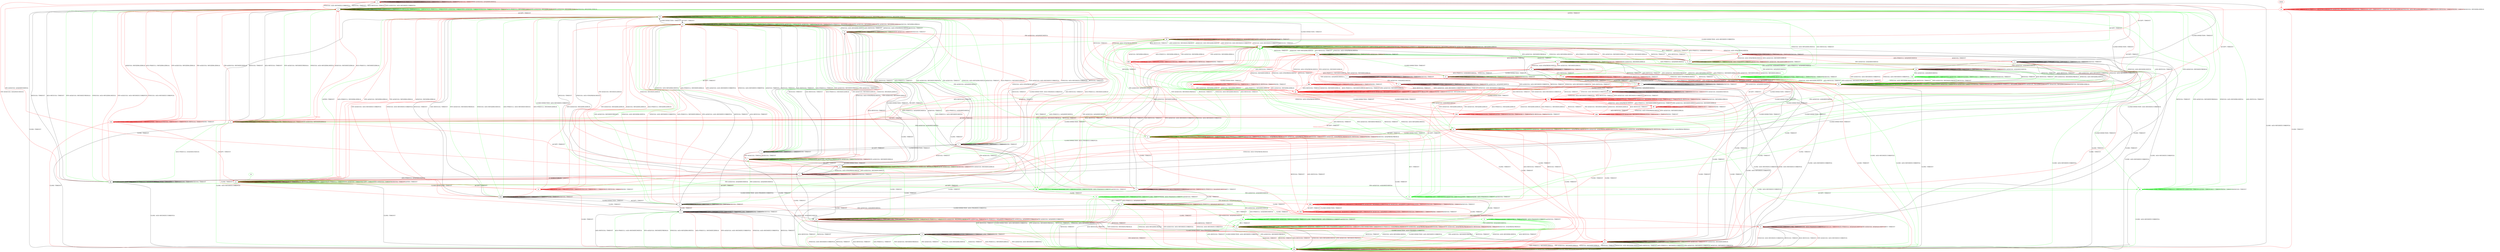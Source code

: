 digraph "" {
	graph ["Incoming time"=0.5169699192047119,
		"Outgoing time"=0.6490590572357178,
		Output="{'States': 65, 'Transitions': 982, 'Filename': '../results/tcp_rerun/TCP_FreeBSD_Server-TCP_Windows8_Server-4.dot'}",
		Reference="{'States': 56, 'Transitions': 716, 'Filename': '../subjects/tcp/TCP_FreeBSD_Server.dot'}",
		Solver=yices,
		Updated="{'States': 39, 'Transitions': 495, 'Filename': '../subjects/tcp/TCP_Windows8_Server.dot'}",
		"f-measure"=0.479876160990712,
		precision=0.5381944444444444,
		recall=0.4329608938547486
	];
	a -> a	[key=0,
		label="CLOSECONNECTION / TIMEOUT"];
	a -> a	[key=1,
		label="ACK+PSH(V,V,1) / ACK(NEXT,NEXT,0)"];
	a -> a	[key=2,
		label="LISTEN / TIMEOUT"];
	a -> a	[key=3,
		label="RCV / TIMEOUT"];
	a -> a	[key=4,
		label="SEND / TIMEOUT"];
	a -> a	[key=5,
		label="ACK(V,V,0) / TIMEOUT"];
	a -> a	[key=6,
		color=red,
		label="FIN+ACK(V,V,0) / ACK(NEXT,NEXT,0)"];
	a -> d	[key=0,
		label="RST(V,V,0) / TIMEOUT"];
	a -> d	[key=1,
		label="ACK+RST(V,V,0) / TIMEOUT"];
	a -> d	[key=2,
		color=red,
		label="SYN+ACK(V,V,0) / ACK+RST(NEXT,CURRENT,0)"];
	a -> d	[key=3,
		color=red,
		label="SYN(V,V,0) / ACK+RST(NEXT,CURRENT,0)"];
	a -> dd	[key=0,
		label="CLOSE / ACK+RST(NEXT,CURRENT,0)"];
	a -> kk	[key=0,
		color=red,
		label="ACCEPT / TIMEOUT"];
	b -> b	[key=0,
		label="RST(V,V,0) / TIMEOUT"];
	b -> b	[key=1,
		label="ACCEPT / TIMEOUT"];
	b -> b	[key=2,
		label="LISTEN / TIMEOUT"];
	b -> b	[key=3,
		label="RCV / TIMEOUT"];
	b -> b	[key=4,
		label="ACK+RST(V,V,0) / TIMEOUT"];
	b -> b	[key=5,
		label="SEND / TIMEOUT"];
	b -> b	[key=6,
		color=green,
		label="ACK+PSH(V,V,1) / TIMEOUT"];
	b -> b	[key=7,
		color=green,
		label="SYN+ACK(V,V,0) / TIMEOUT"];
	b -> b	[key=8,
		color=green,
		label="FIN+ACK(V,V,0) / TIMEOUT"];
	b -> b	[key=9,
		color=green,
		label="ACK(V,V,0) / TIMEOUT"];
	b -> b	[key=10,
		color=red,
		label="ACK+PSH(V,V,1) / RST(ZERO,ZERO,0)"];
	b -> b	[key=11,
		color=red,
		label="SYN+ACK(V,V,0) / RST(ZERO,ZERO,0)"];
	b -> b	[key=12,
		color=red,
		label="FIN+ACK(V,V,0) / RST(ZERO,ZERO,0)"];
	b -> b	[key=13,
		color=red,
		label="ACK(V,V,0) / RST(ZERO,ZERO,0)"];
	b -> w	[key=0,
		label="SYN(V,V,0) / ACK+SYN(FRESH,NEXT,0)"];
	b -> dd	[key=0,
		label="CLOSE / TIMEOUT"];
	b -> ee	[key=0,
		label="CLOSECONNECTION / TIMEOUT"];
	c -> c	[key=0,
		label="ACCEPT / TIMEOUT"];
	c -> c	[key=1,
		label="LISTEN / TIMEOUT"];
	c -> c	[key=2,
		label="RCV / TIMEOUT"];
	c -> c	[key=3,
		label="SEND / TIMEOUT"];
	c -> c	[key=4,
		color=green,
		label="ACK(V,V,0) / TIMEOUT"];
	c -> c	[key=5,
		color=red,
		label="SYN+ACK(V,V,0) / RST(NEXT,ZERO,0)"];
	c -> k	[key=0,
		color=red,
		label="SYN(V,V,0) / ACK+SYN(FRESH,NEXT,0)"];
	c -> m	[key=0,
		color=red,
		label="CLOSE / TIMEOUT"];
	c -> x	[key=0,
		label="CLOSECONNECTION / TIMEOUT"];
	c -> dd	[key=0,
		color=green,
		label="CLOSE / ACK+RST(NEXT,CURRENT,0)"];
	c -> hh	[key=0,
		label="RST(V,V,0) / TIMEOUT"];
	c -> hh	[key=1,
		label="ACK+RST(V,V,0) / TIMEOUT"];
	c -> hh	[key=2,
		color=green,
		label="SYN+ACK(V,V,0) / RST(NEXT,FRESH,0)"];
	c -> hh	[key=3,
		color=green,
		label="SYN(V,V,0) / ACK+RST(ZERO,NEXT,0)"];
	c -> hh	[key=4,
		color=red,
		label="ACK+PSH(V,V,1) / RST(NEXT,ZERO,0)"];
	c -> hh	[key=5,
		color=red,
		label="FIN+ACK(V,V,0) / RST(NEXT,ZERO,0)"];
	c -> hh	[key=6,
		color=red,
		label="ACK(V,V,0) / RST(NEXT,ZERO,0)"];
	c -> nn	[key=0,
		color=green,
		label="ACK+PSH(V,V,1) / ACK(NEXT,NEXT,0)"];
	vv	[color=green];
	c -> vv	[key=0,
		color=green,
		label="FIN+ACK(V,V,0) / ACK(NEXT,NEXT,0)"];
	d -> d	[key=0,
		label="CLOSECONNECTION / TIMEOUT"];
	d -> d	[key=1,
		label="RST(V,V,0) / TIMEOUT"];
	d -> d	[key=2,
		label="LISTEN / TIMEOUT"];
	d -> d	[key=3,
		label="RCV / TIMEOUT"];
	d -> d	[key=4,
		label="ACK+RST(V,V,0) / TIMEOUT"];
	d -> d	[key=5,
		label="SEND / TIMEOUT"];
	d -> d	[key=6,
		color=green,
		label="ACK+PSH(V,V,1) / TIMEOUT"];
	d -> d	[key=7,
		color=green,
		label="SYN+ACK(V,V,0) / TIMEOUT"];
	d -> d	[key=8,
		color=green,
		label="FIN+ACK(V,V,0) / TIMEOUT"];
	d -> d	[key=9,
		color=green,
		label="SYN(V,V,0) / TIMEOUT"];
	d -> d	[key=10,
		color=green,
		label="ACK(V,V,0) / TIMEOUT"];
	d -> d	[key=11,
		color=red,
		label="ACK+PSH(V,V,1) / RST(ZERO,ZERO,0)"];
	d -> d	[key=12,
		color=red,
		label="SYN+ACK(V,V,0) / RST(ZERO,ZERO,0)"];
	d -> d	[key=13,
		color=red,
		label="FIN+ACK(V,V,0) / RST(ZERO,ZERO,0)"];
	d -> d	[key=14,
		color=red,
		label="ACK(V,V,0) / RST(ZERO,ZERO,0)"];
	d -> y	[key=0,
		color=green,
		label="ACCEPT / TIMEOUT"];
	d -> cc	[key=0,
		color=red,
		label="SYN(V,V,0) / ACK+SYN(FRESH,NEXT,0)"];
	d -> dd	[key=0,
		label="CLOSE / TIMEOUT"];
	d -> ee	[key=0,
		color=red,
		label="ACCEPT / TIMEOUT"];
	e -> e	[key=0,
		label="CLOSECONNECTION / TIMEOUT"];
	e -> e	[key=1,
		label="ACCEPT / TIMEOUT"];
	e -> e	[key=2,
		label="LISTEN / TIMEOUT"];
	e -> e	[key=3,
		label="RCV / TIMEOUT"];
	e -> e	[key=4,
		label="CLOSE / TIMEOUT"];
	e -> e	[key=5,
		label="SEND / TIMEOUT"];
	e -> e	[key=6,
		label="ACK(V,V,0) / TIMEOUT"];
	e -> dd	[key=0,
		label="RST(V,V,0) / TIMEOUT"];
	e -> dd	[key=1,
		label="ACK+RST(V,V,0) / TIMEOUT"];
	e -> dd	[key=2,
		color=green,
		label="ACK+PSH(V,V,1) / ACK+RST(NEXT,NEXT,0)"];
	e -> dd	[key=3,
		color=green,
		label="SYN+ACK(V,V,0) / RST(NEXT,FRESH,0)"];
	e -> dd	[key=4,
		color=green,
		label="SYN(V,V,0) / ACK+RST(ZERO,NEXT,0)"];
	e -> dd	[key=5,
		color=red,
		label="ACK+PSH(V,V,1) / RST(NEXT,ZERO,0)"];
	e -> dd	[key=6,
		color=red,
		label="SYN+ACK(V,V,0) / ACK+RST(NEXT,CURRENT,0)"];
	e -> dd	[key=7,
		color=red,
		label="SYN(V,V,0) / ACK+RST(NEXT,CURRENT,0)"];
	e -> oo	[key=0,
		label="FIN+ACK(V,V,0) / ACK(NEXT,NEXT,0)"];
	f -> a	[key=0,
		color=red,
		label="FIN+ACK(V,V,0) / ACK(NEXT,NEXT,0)"];
	f -> f	[key=0,
		label="CLOSECONNECTION / TIMEOUT"];
	f -> f	[key=1,
		label="LISTEN / TIMEOUT"];
	f -> f	[key=2,
		label="RCV / TIMEOUT"];
	f -> f	[key=3,
		label="SEND / TIMEOUT"];
	f -> f	[key=4,
		color=red,
		label="SYN(V,V,0) / TIMEOUT"];
	f -> m	[key=0,
		label="CLOSE / TIMEOUT"];
	f -> w	[key=0,
		label="ACCEPT / TIMEOUT"];
	f -> aa	[key=0,
		color=red,
		label="ACK+RST(V,V,0) / TIMEOUT"];
	f -> ee	[key=0,
		label="RST(V,V,0) / TIMEOUT"];
	f -> gg	[key=0,
		label="ACK+PSH(V,V,1) / ACK(NEXT,NEXT,0)"];
	f -> gg	[key=1,
		color=red,
		label="ACK(V,V,0) / TIMEOUT"];
	f -> jj	[key=0,
		color=red,
		label="SYN+ACK(V,V,0) / RST(NEXT,ZERO,0)"];
	g -> d	[key=0,
		color=green,
		label="SYN+ACK(V,V,0) / RST(NEXT,FRESH,0)"];
	g -> d	[key=1,
		color=green,
		label="RST(V,V,0) / TIMEOUT"];
	g -> d	[key=2,
		color=green,
		label="SYN(V,V,0) / ACK+RST(ZERO,NEXT,0)"];
	g -> d	[key=3,
		color=green,
		label="ACK+RST(V,V,0) / TIMEOUT"];
	g -> f	[key=0,
		color=red,
		label="SYN(V,V,0) / ACK+SYN(FRESH,NEXT,0)"];
	g -> g	[key=0,
		label="CLOSECONNECTION / TIMEOUT"];
	g -> g	[key=1,
		label="LISTEN / TIMEOUT"];
	g -> g	[key=2,
		label="RCV / TIMEOUT"];
	g -> g	[key=3,
		label="SEND / TIMEOUT"];
	g -> g	[key=4,
		color=green,
		label="ACK+PSH(V,V,1) / TIMEOUT"];
	g -> g	[key=5,
		color=green,
		label="FIN+ACK(V,V,0) / TIMEOUT"];
	g -> g	[key=6,
		color=green,
		label="ACK(V,V,0) / TIMEOUT"];
	g -> g	[key=7,
		color=red,
		label="ACK+PSH(V,V,1) / ACK(FRESH,FRESH,0)"];
	g -> g	[key=8,
		color=red,
		label="SYN+ACK(V,V,0) / ACK(FRESH,FRESH,0)"];
	g -> g	[key=9,
		color=red,
		label="RST(V,V,0) / TIMEOUT"];
	g -> g	[key=10,
		color=red,
		label="FIN+ACK(V,V,0) / ACK(FRESH,FRESH,0)"];
	g -> g	[key=11,
		color=red,
		label="ACK+RST(V,V,0) / TIMEOUT"];
	g -> g	[key=12,
		color=red,
		label="ACK(V,V,0) / ACK(FRESH,FRESH,0)"];
	g -> n	[key=0,
		color=red,
		label="CLOSE / TIMEOUT"];
	g -> q	[key=0,
		label="ACCEPT / TIMEOUT"];
	g -> dd	[key=0,
		color=green,
		label="CLOSE / ACK+RST(NEXT,CURRENT,0)"];
	h -> h	[key=0,
		label="ACCEPT / TIMEOUT"];
	h -> h	[key=1,
		label="LISTEN / TIMEOUT"];
	h -> h	[key=2,
		label="CLOSE / TIMEOUT"];
	h -> h	[key=3,
		label="SEND / ACK+PSH(NEXT,CURRENT,1)"];
	h -> h	[key=4,
		label="ACK(V,V,0) / TIMEOUT"];
	h -> h	[key=5,
		color=red,
		label="ACK+PSH(V,V,1) / ACK(NEXT,NEXT,0)"];
	h -> h	[key=6,
		color=red,
		label="FIN+ACK(V,V,0) / ACK(NEXT,NEXT,0)"];
	h -> h	[key=7,
		color=red,
		label="RCV / TIMEOUT"];
	h -> dd	[key=0,
		label="RST(V,V,0) / TIMEOUT"];
	h -> dd	[key=1,
		label="ACK+RST(V,V,0) / TIMEOUT"];
	h -> dd	[key=2,
		color=red,
		label="SYN+ACK(V,V,0) / ACK+RST(NEXT,CURRENT,0)"];
	h -> dd	[key=3,
		color=red,
		label="SYN(V,V,0) / ACK+RST(NEXT,CURRENT,0)"];
	h -> ll	[key=0,
		color=red,
		label="CLOSECONNECTION / ACK+FIN(NEXT,CURRENT,0)"];
	i -> i	[key=0,
		label="CLOSECONNECTION / TIMEOUT"];
	i -> i	[key=1,
		label="ACK+PSH(V,V,1) / ACK(NEXT,NEXT,0)"];
	i -> i	[key=2,
		label="LISTEN / TIMEOUT"];
	i -> i	[key=3,
		label="RCV / TIMEOUT"];
	i -> i	[key=4,
		label="SEND / TIMEOUT"];
	i -> i	[key=5,
		label="ACK(V,V,0) / TIMEOUT"];
	i -> bb	[key=0,
		color=red,
		label="FIN+ACK(V,V,0) / ACK(NEXT,NEXT,0)"];
	i -> dd	[key=0,
		label="CLOSE / ACK+RST(NEXT,CURRENT,0)"];
	i -> gg	[key=0,
		color=red,
		label="ACCEPT / TIMEOUT"];
	ccc	[color=red];
	i -> ccc	[key=0,
		color=red,
		label="SYN+ACK(V,V,0) / ACK+RST(NEXT,CURRENT,0)"];
	i -> ccc	[key=1,
		color=red,
		label="RST(V,V,0) / TIMEOUT"];
	i -> ccc	[key=2,
		color=red,
		label="SYN(V,V,0) / ACK+RST(NEXT,CURRENT,0)"];
	i -> ccc	[key=3,
		color=red,
		label="ACK+RST(V,V,0) / TIMEOUT"];
	j -> f	[key=0,
		label="CLOSECONNECTION / TIMEOUT"];
	j -> j	[key=0,
		label="ACCEPT / TIMEOUT"];
	j -> j	[key=1,
		label="LISTEN / TIMEOUT"];
	j -> j	[key=2,
		label="RCV / TIMEOUT"];
	j -> j	[key=3,
		label="SEND / TIMEOUT"];
	j -> j	[key=4,
		color=red,
		label="SYN(V,V,0) / TIMEOUT"];
	j -> m	[key=0,
		label="CLOSE / TIMEOUT"];
	j -> y	[key=0,
		color=red,
		label="RST(V,V,0) / TIMEOUT"];
	j -> z	[key=0,
		color=red,
		label="ACK+PSH(V,V,1) / ACK(NEXT,NEXT,0)"];
	j -> z	[key=1,
		color=red,
		label="ACK(V,V,0) / TIMEOUT"];
	j -> ff	[key=0,
		color=red,
		label="SYN+ACK(V,V,0) / RST(NEXT,ZERO,0)"];
	j -> nn	[key=0,
		color=red,
		label="FIN+ACK(V,V,0) / ACK(NEXT,NEXT,0)"];
	ddd	[color=red];
	j -> ddd	[key=0,
		color=red,
		label="ACK+RST(V,V,0) / TIMEOUT"];
	k -> c	[key=0,
		color=red,
		label="SYN+ACK(V,V,0) / RST(NEXT,ZERO,0)"];
	k -> k	[key=0,
		label="ACCEPT / TIMEOUT"];
	k -> k	[key=1,
		label="LISTEN / TIMEOUT"];
	k -> k	[key=2,
		label="RCV / TIMEOUT"];
	k -> k	[key=3,
		label="SEND / TIMEOUT"];
	k -> k	[key=4,
		color=red,
		label="SYN(V,V,0) / TIMEOUT"];
	k -> m	[key=0,
		label="CLOSE / TIMEOUT"];
	k -> r	[key=0,
		color=red,
		label="ACK+PSH(V,V,1) / ACK(NEXT,NEXT,0)"];
	k -> r	[key=1,
		color=red,
		label="ACK(V,V,0) / TIMEOUT"];
	k -> s	[key=0,
		color=red,
		label="FIN+ACK(V,V,0) / ACK(NEXT,NEXT,0)"];
	k -> cc	[key=0,
		label="CLOSECONNECTION / TIMEOUT"];
	k -> hh	[key=0,
		color=red,
		label="RST(V,V,0) / TIMEOUT"];
	iii	[color=red];
	k -> iii	[key=0,
		color=red,
		label="ACK+RST(V,V,0) / TIMEOUT"];
	l -> l	[key=0,
		label="CLOSECONNECTION / TIMEOUT"];
	l -> l	[key=1,
		label="LISTEN / TIMEOUT"];
	l -> l	[key=2,
		label="RCV / TIMEOUT"];
	l -> l	[key=3,
		label="SEND / TIMEOUT"];
	l -> t	[key=0,
		label="ACCEPT / TIMEOUT"];
	l -> ee	[key=0,
		label="RST(V,V,0) / TIMEOUT"];
	l -> ee	[key=1,
		label="ACK+RST(V,V,0) / TIMEOUT"];
	l -> ee	[key=2,
		color=green,
		label="ACK+PSH(V,V,1) / TIMEOUT"];
	l -> ee	[key=3,
		color=green,
		label="SYN+ACK(V,V,0) / RST(NEXT,FRESH,0)"];
	l -> ee	[key=4,
		color=green,
		label="FIN+ACK(V,V,0) / TIMEOUT"];
	l -> ee	[key=5,
		color=green,
		label="SYN(V,V,0) / ACK+RST(ZERO,NEXT,0)"];
	l -> ee	[key=6,
		color=green,
		label="ACK(V,V,0) / TIMEOUT"];
	l -> ee	[key=7,
		color=red,
		label="ACK+PSH(V,V,1) / RST(NEXT,ZERO,0)"];
	l -> ee	[key=8,
		color=red,
		label="SYN+ACK(V,V,0) / ACK+RST(NEXT,CURRENT,0)"];
	l -> ee	[key=9,
		color=red,
		label="SYN(V,V,0) / ACK+RST(NEXT,CURRENT,0)"];
	l -> jj	[key=0,
		color=red,
		label="FIN+ACK(V,V,0) / TIMEOUT"];
	l -> jj	[key=1,
		color=red,
		label="ACK(V,V,0) / TIMEOUT"];
	l -> ll	[key=0,
		label="CLOSE / TIMEOUT"];
	m -> m	[key=0,
		label="CLOSECONNECTION / TIMEOUT"];
	m -> m	[key=1,
		label="ACCEPT / TIMEOUT"];
	m -> m	[key=2,
		label="LISTEN / TIMEOUT"];
	m -> m	[key=3,
		label="RCV / TIMEOUT"];
	m -> m	[key=4,
		label="CLOSE / TIMEOUT"];
	m -> m	[key=5,
		label="SEND / TIMEOUT"];
	m -> m	[key=6,
		color=green,
		label="SYN+ACK(V,V,0) / TIMEOUT"];
	m -> m	[key=7,
		color=red,
		label="SYN+ACK(V,V,0) / RST(NEXT,ZERO,0)"];
	m -> dd	[key=0,
		label="RST(V,V,0) / TIMEOUT"];
	m -> dd	[key=1,
		label="SYN(V,V,0) / ACK+RST(ZERO,NEXT,0)"];
	m -> dd	[key=2,
		label="ACK+RST(V,V,0) / TIMEOUT"];
	m -> dd	[key=3,
		color=green,
		label="ACK+PSH(V,V,1) / RST(NEXT,CURRENT,0)"];
	m -> dd	[key=4,
		color=green,
		label="FIN+ACK(V,V,0) / RST(NEXT,CURRENT,0)"];
	m -> dd	[key=5,
		color=green,
		label="ACK(V,V,0) / RST(NEXT,CURRENT,0)"];
	m -> dd	[key=6,
		color=red,
		label="ACK+PSH(V,V,1) / RST(NEXT,ZERO,0)"];
	m -> dd	[key=7,
		color=red,
		label="FIN+ACK(V,V,0) / RST(NEXT,ZERO,0)"];
	m -> dd	[key=8,
		color=red,
		label="ACK(V,V,0) / RST(NEXT,ZERO,0)"];
	n -> n	[key=0,
		label="ACCEPT / TIMEOUT"];
	n -> n	[key=1,
		label="LISTEN / TIMEOUT"];
	n -> n	[key=2,
		label="RCV / TIMEOUT"];
	n -> n	[key=3,
		label="CLOSE / TIMEOUT"];
	n -> n	[key=4,
		color=green,
		label="ACK+PSH(V,V,1) / TIMEOUT"];
	n -> n	[key=5,
		color=green,
		label="FIN+ACK(V,V,0) / TIMEOUT"];
	n -> n	[key=6,
		color=green,
		label="SEND / ACK+PSH(NEXT,CURRENT,1)"];
	n -> n	[key=7,
		color=green,
		label="ACK(V,V,0) / TIMEOUT"];
	n -> n	[key=8,
		color=red,
		label="CLOSECONNECTION / TIMEOUT"];
	n -> n	[key=9,
		color=red,
		label="ACK+PSH(V,V,1) / ACK(FRESH,FRESH,0)"];
	n -> n	[key=10,
		color=red,
		label="SYN+ACK(V,V,0) / ACK(FRESH,FRESH,0)"];
	n -> n	[key=11,
		color=red,
		label="RST(V,V,0) / TIMEOUT"];
	n -> n	[key=12,
		color=red,
		label="FIN+ACK(V,V,0) / ACK(FRESH,FRESH,0)"];
	n -> n	[key=13,
		color=red,
		label="ACK+RST(V,V,0) / TIMEOUT"];
	n -> n	[key=14,
		color=red,
		label="SEND / TIMEOUT"];
	n -> n	[key=15,
		color=red,
		label="ACK(V,V,0) / ACK(FRESH,FRESH,0)"];
	n -> dd	[key=0,
		label="SYN(V,V,0) / ACK+RST(ZERO,NEXT,0)"];
	n -> dd	[key=1,
		color=green,
		label="SYN+ACK(V,V,0) / RST(NEXT,FRESH,0)"];
	n -> dd	[key=2,
		color=green,
		label="RST(V,V,0) / TIMEOUT"];
	n -> dd	[key=3,
		color=green,
		label="ACK+RST(V,V,0) / TIMEOUT"];
	n -> ll	[key=0,
		color=green,
		label="CLOSECONNECTION / ACK+FIN(NEXT,CURRENT,0)"];
	o -> o	[key=0,
		label="ACCEPT / TIMEOUT"];
	o -> o	[key=1,
		label="LISTEN / TIMEOUT"];
	o -> o	[key=2,
		label="SEND / ACK+PSH(NEXT,CURRENT,1)"];
	o -> o	[key=3,
		label="ACK(V,V,0) / TIMEOUT"];
	o -> o	[key=4,
		color=red,
		label="ACK+PSH(V,V,1) / ACK(NEXT,NEXT,0)"];
	o -> o	[key=5,
		color=red,
		label="RCV / TIMEOUT"];
	o -> u	[key=0,
		label="CLOSE / TIMEOUT"];
	o -> y	[key=0,
		label="RST(V,V,0) / TIMEOUT"];
	o -> y	[key=1,
		label="ACK+RST(V,V,0) / TIMEOUT"];
	o -> y	[key=2,
		color=red,
		label="SYN+ACK(V,V,0) / ACK+RST(NEXT,CURRENT,0)"];
	o -> y	[key=3,
		color=red,
		label="SYN(V,V,0) / ACK+RST(NEXT,CURRENT,0)"];
	o -> kk	[key=0,
		color=red,
		label="FIN+ACK(V,V,0) / ACK(NEXT,NEXT,0)"];
	o -> mm	[key=0,
		label="CLOSECONNECTION / ACK+FIN(NEXT,CURRENT,0)"];
	p -> c	[key=0,
		color=green,
		label="ACK(V,V,0) / TIMEOUT"];
	p -> m	[key=0,
		label="CLOSE / TIMEOUT"];
	p -> p	[key=0,
		label="ACCEPT / TIMEOUT"];
	p -> p	[key=1,
		label="LISTEN / TIMEOUT"];
	p -> p	[key=2,
		label="RCV / TIMEOUT"];
	p -> p	[key=3,
		label="SEND / TIMEOUT"];
	p -> p	[key=4,
		color=green,
		label="SYN+ACK(V,V,0) / TIMEOUT"];
	p -> p	[key=5,
		color=red,
		label="SYN(V,V,0) / TIMEOUT"];
	p -> y	[key=0,
		color=green,
		label="RST(V,V,0) / TIMEOUT"];
	p -> y	[key=1,
		color=green,
		label="SYN(V,V,0) / ACK+RST(ZERO,NEXT,0)"];
	p -> y	[key=2,
		color=green,
		label="ACK+RST(V,V,0) / TIMEOUT"];
	p -> cc	[key=0,
		color=green,
		label="CLOSECONNECTION / TIMEOUT"];
	p -> nn	[key=0,
		color=green,
		label="ACK+PSH(V,V,1) / ACK(NEXT,NEXT,0)"];
	p -> vv	[key=0,
		color=green,
		label="FIN+ACK(V,V,0) / ACK(NEXT,NEXT,0)"];
	fff	[color=red];
	p -> fff	[key=0,
		color=red,
		label="CLOSECONNECTION / TIMEOUT"];
	jjj	[color=red];
	p -> jjj	[key=0,
		color=red,
		label="ACK+PSH(V,V,1) / RST(NEXT,ZERO,0)"];
	p -> jjj	[key=1,
		color=red,
		label="RST(V,V,0) / TIMEOUT"];
	p -> jjj	[key=2,
		color=red,
		label="FIN+ACK(V,V,0) / RST(NEXT,ZERO,0)"];
	p -> jjj	[key=3,
		color=red,
		label="ACK(V,V,0) / RST(NEXT,ZERO,0)"];
	kkk	[color=red];
	p -> kkk	[key=0,
		color=red,
		label="SYN+ACK(V,V,0) / RST(NEXT,ZERO,0)"];
	lll	[color=red];
	p -> lll	[key=0,
		color=red,
		label="ACK+RST(V,V,0) / TIMEOUT"];
	q -> g	[key=0,
		color=red,
		label="CLOSECONNECTION / TIMEOUT"];
	q -> l	[key=0,
		color=green,
		label="CLOSECONNECTION / ACK+FIN(NEXT,CURRENT,0)"];
	q -> n	[key=0,
		label="CLOSE / TIMEOUT"];
	q -> q	[key=0,
		label="ACCEPT / TIMEOUT"];
	q -> q	[key=1,
		label="LISTEN / TIMEOUT"];
	q -> q	[key=2,
		label="RCV / TIMEOUT"];
	q -> q	[key=3,
		color=green,
		label="ACK+PSH(V,V,1) / TIMEOUT"];
	q -> q	[key=4,
		color=green,
		label="FIN+ACK(V,V,0) / TIMEOUT"];
	q -> q	[key=5,
		color=green,
		label="SEND / ACK+PSH(NEXT,CURRENT,1)"];
	q -> q	[key=6,
		color=green,
		label="ACK(V,V,0) / TIMEOUT"];
	q -> q	[key=7,
		color=red,
		label="ACK+PSH(V,V,1) / ACK(FRESH,FRESH,0)"];
	q -> q	[key=8,
		color=red,
		label="SYN+ACK(V,V,0) / ACK(FRESH,FRESH,0)"];
	q -> q	[key=9,
		color=red,
		label="RST(V,V,0) / TIMEOUT"];
	q -> q	[key=10,
		color=red,
		label="FIN+ACK(V,V,0) / ACK(FRESH,FRESH,0)"];
	q -> q	[key=11,
		color=red,
		label="ACK+RST(V,V,0) / TIMEOUT"];
	q -> q	[key=12,
		color=red,
		label="SEND / TIMEOUT"];
	q -> q	[key=13,
		color=red,
		label="ACK(V,V,0) / ACK(FRESH,FRESH,0)"];
	q -> w	[key=0,
		color=red,
		label="SYN(V,V,0) / ACK+SYN(FRESH,NEXT,0)"];
	q -> y	[key=0,
		color=green,
		label="SYN+ACK(V,V,0) / RST(NEXT,FRESH,0)"];
	q -> y	[key=1,
		color=green,
		label="RST(V,V,0) / TIMEOUT"];
	q -> y	[key=2,
		color=green,
		label="SYN(V,V,0) / ACK+RST(ZERO,NEXT,0)"];
	q -> y	[key=3,
		color=green,
		label="ACK+RST(V,V,0) / TIMEOUT"];
	r -> i	[key=0,
		label="CLOSECONNECTION / TIMEOUT"];
	r -> r	[key=0,
		label="ACK+PSH(V,V,1) / ACK(NEXT,NEXT,0)"];
	r -> r	[key=1,
		label="ACCEPT / TIMEOUT"];
	r -> r	[key=2,
		label="LISTEN / TIMEOUT"];
	r -> r	[key=3,
		label="RCV / TIMEOUT"];
	r -> r	[key=4,
		label="SEND / TIMEOUT"];
	r -> r	[key=5,
		label="ACK(V,V,0) / TIMEOUT"];
	r -> s	[key=0,
		color=red,
		label="FIN+ACK(V,V,0) / ACK(NEXT,NEXT,0)"];
	r -> dd	[key=0,
		label="CLOSE / ACK+RST(NEXT,CURRENT,0)"];
	r -> jjj	[key=0,
		color=red,
		label="SYN+ACK(V,V,0) / ACK+RST(NEXT,CURRENT,0)"];
	r -> jjj	[key=1,
		color=red,
		label="RST(V,V,0) / TIMEOUT"];
	r -> jjj	[key=2,
		color=red,
		label="SYN(V,V,0) / ACK+RST(NEXT,CURRENT,0)"];
	r -> jjj	[key=3,
		color=red,
		label="ACK+RST(V,V,0) / TIMEOUT"];
	s -> s	[key=0,
		label="ACK+PSH(V,V,1) / ACK(NEXT,NEXT,0)"];
	s -> s	[key=1,
		label="ACCEPT / TIMEOUT"];
	s -> s	[key=2,
		label="LISTEN / TIMEOUT"];
	s -> s	[key=3,
		label="RCV / TIMEOUT"];
	s -> s	[key=4,
		label="SEND / TIMEOUT"];
	s -> s	[key=5,
		label="ACK(V,V,0) / TIMEOUT"];
	s -> s	[key=6,
		color=red,
		label="FIN+ACK(V,V,0) / ACK(NEXT,NEXT,0)"];
	s -> bb	[key=0,
		label="CLOSECONNECTION / TIMEOUT"];
	s -> dd	[key=0,
		label="CLOSE / ACK+RST(NEXT,CURRENT,0)"];
	s -> jjj	[key=0,
		color=red,
		label="SYN+ACK(V,V,0) / ACK+RST(NEXT,CURRENT,0)"];
	s -> jjj	[key=1,
		color=red,
		label="RST(V,V,0) / TIMEOUT"];
	s -> jjj	[key=2,
		color=red,
		label="SYN(V,V,0) / ACK+RST(NEXT,CURRENT,0)"];
	s -> jjj	[key=3,
		color=red,
		label="ACK+RST(V,V,0) / TIMEOUT"];
	t -> b	[key=0,
		label="RST(V,V,0) / TIMEOUT"];
	t -> b	[key=1,
		label="ACK+RST(V,V,0) / TIMEOUT"];
	t -> b	[key=2,
		color=green,
		label="ACK+PSH(V,V,1) / TIMEOUT"];
	t -> b	[key=3,
		color=green,
		label="SYN+ACK(V,V,0) / RST(NEXT,FRESH,0)"];
	t -> b	[key=4,
		color=green,
		label="FIN+ACK(V,V,0) / TIMEOUT"];
	t -> b	[key=5,
		color=green,
		label="SYN(V,V,0) / ACK+RST(ZERO,NEXT,0)"];
	t -> b	[key=6,
		color=green,
		label="ACK(V,V,0) / TIMEOUT"];
	t -> b	[key=7,
		color=red,
		label="ACK+PSH(V,V,1) / RST(NEXT,ZERO,0)"];
	t -> b	[key=8,
		color=red,
		label="SYN+ACK(V,V,0) / ACK+RST(NEXT,CURRENT,0)"];
	t -> b	[key=9,
		color=red,
		label="SYN(V,V,0) / ACK+RST(NEXT,CURRENT,0)"];
	t -> l	[key=0,
		label="CLOSECONNECTION / TIMEOUT"];
	t -> t	[key=0,
		label="ACCEPT / TIMEOUT"];
	t -> t	[key=1,
		label="LISTEN / TIMEOUT"];
	t -> t	[key=2,
		label="RCV / TIMEOUT"];
	t -> t	[key=3,
		label="SEND / TIMEOUT"];
	t -> v	[key=0,
		color=red,
		label="FIN+ACK(V,V,0) / TIMEOUT"];
	t -> v	[key=1,
		color=red,
		label="ACK(V,V,0) / TIMEOUT"];
	t -> ll	[key=0,
		label="CLOSE / TIMEOUT"];
	u -> e	[key=0,
		label="CLOSECONNECTION / ACK+FIN(NEXT,CURRENT,0)"];
	u -> h	[key=0,
		color=red,
		label="FIN+ACK(V,V,0) / ACK(NEXT,NEXT,0)"];
	u -> n	[key=0,
		color=green,
		label="FIN+ACK(V,V,0) / ACK(NEXT,NEXT,0)"];
	u -> u	[key=0,
		label="ACCEPT / TIMEOUT"];
	u -> u	[key=1,
		label="LISTEN / TIMEOUT"];
	u -> u	[key=2,
		label="CLOSE / TIMEOUT"];
	u -> u	[key=3,
		label="SEND / ACK+PSH(NEXT,CURRENT,1)"];
	u -> u	[key=4,
		label="ACK(V,V,0) / TIMEOUT"];
	u -> u	[key=5,
		color=red,
		label="ACK+PSH(V,V,1) / ACK(NEXT,NEXT,0)"];
	u -> u	[key=6,
		color=red,
		label="RCV / TIMEOUT"];
	u -> dd	[key=0,
		label="RST(V,V,0) / TIMEOUT"];
	u -> dd	[key=1,
		label="ACK+RST(V,V,0) / TIMEOUT"];
	u -> dd	[key=2,
		color=green,
		label="SYN+ACK(V,V,0) / RST(NEXT,FRESH,0)"];
	u -> dd	[key=3,
		color=green,
		label="SYN(V,V,0) / ACK+RST(ZERO,NEXT,0)"];
	u -> dd	[key=4,
		color=red,
		label="SYN+ACK(V,V,0) / ACK+RST(NEXT,CURRENT,0)"];
	u -> dd	[key=5,
		color=red,
		label="SYN(V,V,0) / ACK+RST(NEXT,CURRENT,0)"];
	rr	[color=green];
	u -> rr	[key=0,
		color=green,
		label="ACK+PSH(V,V,1) / ACK(NEXT,NEXT,0)"];
	tt	[color=green];
	u -> tt	[key=0,
		color=green,
		label="RCV / TIMEOUT"];
	v -> b	[key=0,
		label="RST(V,V,0) / TIMEOUT"];
	v -> b	[key=1,
		label="ACK+RST(V,V,0) / TIMEOUT"];
	v -> b	[key=2,
		color=red,
		label="ACK+PSH(V,V,1) / RST(NEXT,ZERO,0)"];
	v -> b	[key=3,
		color=red,
		label="FIN+ACK(V,V,0) / RST(NEXT,ZERO,0)"];
	v -> b	[key=4,
		color=red,
		label="ACK(V,V,0) / RST(NEXT,ZERO,0)"];
	v -> m	[key=0,
		color=red,
		label="CLOSE / TIMEOUT"];
	v -> v	[key=0,
		label="ACCEPT / TIMEOUT"];
	v -> v	[key=1,
		label="LISTEN / TIMEOUT"];
	v -> v	[key=2,
		label="RCV / TIMEOUT"];
	v -> v	[key=3,
		label="SEND / TIMEOUT"];
	v -> v	[key=4,
		color=green,
		label="ACK+PSH(V,V,1) / TIMEOUT"];
	v -> v	[key=5,
		color=green,
		label="SYN+ACK(V,V,0) / RST(NEXT,FRESH,0)"];
	v -> v	[key=6,
		color=green,
		label="FIN+ACK(V,V,0) / TIMEOUT"];
	v -> v	[key=7,
		color=green,
		label="ACK(V,V,0) / TIMEOUT"];
	v -> v	[key=8,
		color=red,
		label="SYN+ACK(V,V,0) / RST(NEXT,ZERO,0)"];
	v -> w	[key=0,
		label="SYN(V,V,0) / ACK+SYN(FRESH,NEXT,0)"];
	v -> jj	[key=0,
		label="CLOSECONNECTION / TIMEOUT"];
	v -> oo	[key=0,
		color=green,
		label="CLOSE / TIMEOUT"];
	w -> b	[key=0,
		label="RST(V,V,0) / TIMEOUT"];
	w -> b	[key=1,
		color=green,
		label="SYN(V,V,0) / ACK+RST(ZERO,NEXT,0)"];
	w -> b	[key=2,
		color=green,
		label="ACK+RST(V,V,0) / TIMEOUT"];
	w -> f	[key=0,
		label="CLOSECONNECTION / TIMEOUT"];
	w -> m	[key=0,
		label="CLOSE / TIMEOUT"];
	w -> o	[key=0,
		label="ACK(V,V,0) / TIMEOUT"];
	w -> o	[key=1,
		color=red,
		label="ACK+PSH(V,V,1) / ACK(NEXT,NEXT,0)"];
	w -> q	[key=0,
		color=green,
		label="FIN+ACK(V,V,0) / ACK(NEXT,NEXT,0)"];
	w -> v	[key=0,
		color=red,
		label="SYN+ACK(V,V,0) / RST(NEXT,ZERO,0)"];
	w -> w	[key=0,
		label="ACCEPT / TIMEOUT"];
	w -> w	[key=1,
		label="LISTEN / TIMEOUT"];
	w -> w	[key=2,
		label="RCV / TIMEOUT"];
	w -> w	[key=3,
		label="SEND / TIMEOUT"];
	w -> w	[key=4,
		color=green,
		label="SYN+ACK(V,V,0) / TIMEOUT"];
	w -> w	[key=5,
		color=red,
		label="SYN(V,V,0) / TIMEOUT"];
	w -> kk	[key=0,
		color=red,
		label="FIN+ACK(V,V,0) / ACK(NEXT,NEXT,0)"];
	pp	[color=green];
	w -> pp	[key=0,
		color=green,
		label="ACK+PSH(V,V,1) / ACK(NEXT,NEXT,0)"];
	zz	[color=red];
	w -> zz	[key=0,
		color=red,
		label="ACK+RST(V,V,0) / TIMEOUT"];
	x -> d	[key=0,
		label="RST(V,V,0) / TIMEOUT"];
	x -> d	[key=1,
		label="ACK+RST(V,V,0) / TIMEOUT"];
	x -> d	[key=2,
		color=green,
		label="SYN+ACK(V,V,0) / RST(NEXT,FRESH,0)"];
	x -> d	[key=3,
		color=green,
		label="SYN(V,V,0) / ACK+RST(ZERO,NEXT,0)"];
	x -> d	[key=4,
		color=red,
		label="ACK+PSH(V,V,1) / RST(NEXT,ZERO,0)"];
	x -> d	[key=5,
		color=red,
		label="FIN+ACK(V,V,0) / RST(NEXT,ZERO,0)"];
	x -> d	[key=6,
		color=red,
		label="ACK(V,V,0) / RST(NEXT,ZERO,0)"];
	x -> g	[key=0,
		color=green,
		label="FIN+ACK(V,V,0) / ACK(NEXT,NEXT,0)"];
	x -> m	[key=0,
		color=red,
		label="CLOSE / TIMEOUT"];
	x -> x	[key=0,
		label="CLOSECONNECTION / TIMEOUT"];
	x -> x	[key=1,
		label="LISTEN / TIMEOUT"];
	x -> x	[key=2,
		label="RCV / TIMEOUT"];
	x -> x	[key=3,
		label="SEND / TIMEOUT"];
	x -> x	[key=4,
		color=green,
		label="ACK(V,V,0) / TIMEOUT"];
	x -> x	[key=5,
		color=red,
		label="SYN+ACK(V,V,0) / RST(NEXT,ZERO,0)"];
	x -> cc	[key=0,
		color=red,
		label="SYN(V,V,0) / ACK+SYN(FRESH,NEXT,0)"];
	x -> dd	[key=0,
		color=green,
		label="CLOSE / ACK+RST(NEXT,CURRENT,0)"];
	x -> gg	[key=0,
		color=green,
		label="ACK+PSH(V,V,1) / ACK(NEXT,NEXT,0)"];
	x -> jj	[key=0,
		color=red,
		label="ACCEPT / TIMEOUT"];
	x -> kk	[key=0,
		color=green,
		label="ACCEPT / TIMEOUT"];
	y -> j	[key=0,
		color=red,
		label="SYN(V,V,0) / ACK+SYN(FRESH,NEXT,0)"];
	y -> p	[key=0,
		color=green,
		label="SYN(V,V,0) / ACK+SYN(FRESH,NEXT,0)"];
	y -> y	[key=0,
		label="RST(V,V,0) / TIMEOUT"];
	y -> y	[key=1,
		label="ACCEPT / TIMEOUT"];
	y -> y	[key=2,
		label="LISTEN / TIMEOUT"];
	y -> y	[key=3,
		label="RCV / TIMEOUT"];
	y -> y	[key=4,
		label="ACK+RST(V,V,0) / TIMEOUT"];
	y -> y	[key=5,
		label="SEND / TIMEOUT"];
	y -> y	[key=6,
		color=green,
		label="ACK+PSH(V,V,1) / TIMEOUT"];
	y -> y	[key=7,
		color=green,
		label="SYN+ACK(V,V,0) / TIMEOUT"];
	y -> y	[key=8,
		color=green,
		label="FIN+ACK(V,V,0) / TIMEOUT"];
	y -> y	[key=9,
		color=green,
		label="ACK(V,V,0) / TIMEOUT"];
	y -> y	[key=10,
		color=red,
		label="ACK+PSH(V,V,1) / RST(ZERO,ZERO,0)"];
	y -> y	[key=11,
		color=red,
		label="SYN+ACK(V,V,0) / RST(ZERO,ZERO,0)"];
	y -> y	[key=12,
		color=red,
		label="FIN+ACK(V,V,0) / RST(ZERO,ZERO,0)"];
	y -> y	[key=13,
		color=red,
		label="ACK(V,V,0) / RST(ZERO,ZERO,0)"];
	y -> dd	[key=0,
		label="CLOSE / TIMEOUT"];
	y -> ee	[key=0,
		label="CLOSECONNECTION / TIMEOUT"];
	z -> z	[key=0,
		label="ACK+PSH(V,V,1) / ACK(NEXT,NEXT,0)"];
	z -> z	[key=1,
		label="ACCEPT / TIMEOUT"];
	z -> z	[key=2,
		label="LISTEN / TIMEOUT"];
	z -> z	[key=3,
		label="RCV / TIMEOUT"];
	z -> z	[key=4,
		label="SEND / TIMEOUT"];
	z -> z	[key=5,
		label="ACK(V,V,0) / TIMEOUT"];
	z -> dd	[key=0,
		label="CLOSE / ACK+RST(NEXT,CURRENT,0)"];
	z -> gg	[key=0,
		label="CLOSECONNECTION / TIMEOUT"];
	z -> hh	[key=0,
		label="RST(V,V,0) / TIMEOUT"];
	z -> hh	[key=1,
		label="ACK+RST(V,V,0) / TIMEOUT"];
	z -> hh	[key=2,
		color=red,
		label="SYN+ACK(V,V,0) / ACK+RST(NEXT,CURRENT,0)"];
	z -> hh	[key=3,
		color=red,
		label="SYN(V,V,0) / ACK+RST(NEXT,CURRENT,0)"];
	z -> nn	[key=0,
		color=red,
		label="FIN+ACK(V,V,0) / ACK(NEXT,NEXT,0)"];
	aa -> aa	[key=0,
		label="CLOSECONNECTION / TIMEOUT"];
	aa -> aa	[key=1,
		label="RST(V,V,0) / TIMEOUT"];
	aa -> aa	[key=2,
		label="SYN(V,V,0) / TIMEOUT"];
	aa -> aa	[key=3,
		label="RCV / TIMEOUT"];
	aa -> aa	[key=4,
		label="ACK+RST(V,V,0) / TIMEOUT"];
	aa -> aa	[key=5,
		label="SEND / TIMEOUT"];
	aa -> aa	[key=6,
		color=green,
		label="ACK+PSH(V,V,1) / TIMEOUT"];
	aa -> aa	[key=7,
		color=green,
		label="SYN+ACK(V,V,0) / TIMEOUT"];
	aa -> aa	[key=8,
		color=green,
		label="ACCEPT / TIMEOUT"];
	aa -> aa	[key=9,
		color=green,
		label="FIN+ACK(V,V,0) / TIMEOUT"];
	aa -> aa	[key=10,
		color=green,
		label="ACK(V,V,0) / TIMEOUT"];
	aa -> aa	[key=11,
		color=red,
		label="LISTEN / TIMEOUT"];
	aa -> dd	[key=0,
		label="CLOSE / TIMEOUT"];
	aa -> ee	[key=0,
		color=green,
		label="LISTEN / TIMEOUT"];
	aa -> ee	[key=1,
		color=red,
		label="ACK+PSH(V,V,1) / RST(ZERO,ZERO,0)"];
	aa -> ee	[key=2,
		color=red,
		label="SYN+ACK(V,V,0) / RST(ZERO,ZERO,0)"];
	aa -> ee	[key=3,
		color=red,
		label="FIN+ACK(V,V,0) / RST(ZERO,ZERO,0)"];
	aa -> ee	[key=4,
		color=red,
		label="ACK(V,V,0) / RST(ZERO,ZERO,0)"];
	aa -> zz	[key=0,
		color=red,
		label="ACCEPT / TIMEOUT"];
	bb -> a	[key=0,
		color=red,
		label="ACCEPT / TIMEOUT"];
	bb -> bb	[key=0,
		label="CLOSECONNECTION / TIMEOUT"];
	bb -> bb	[key=1,
		label="ACK+PSH(V,V,1) / ACK(NEXT,NEXT,0)"];
	bb -> bb	[key=2,
		label="LISTEN / TIMEOUT"];
	bb -> bb	[key=3,
		label="RCV / TIMEOUT"];
	bb -> bb	[key=4,
		label="SEND / TIMEOUT"];
	bb -> bb	[key=5,
		label="ACK(V,V,0) / TIMEOUT"];
	bb -> bb	[key=6,
		color=red,
		label="FIN+ACK(V,V,0) / ACK(NEXT,NEXT,0)"];
	bb -> dd	[key=0,
		label="CLOSE / ACK+RST(NEXT,CURRENT,0)"];
	bb -> ccc	[key=0,
		color=red,
		label="SYN+ACK(V,V,0) / ACK+RST(NEXT,CURRENT,0)"];
	bb -> ccc	[key=1,
		color=red,
		label="RST(V,V,0) / TIMEOUT"];
	bb -> ccc	[key=2,
		color=red,
		label="SYN(V,V,0) / ACK+RST(NEXT,CURRENT,0)"];
	bb -> ccc	[key=3,
		color=red,
		label="ACK+RST(V,V,0) / TIMEOUT"];
	cc -> d	[key=0,
		color=red,
		label="RST(V,V,0) / TIMEOUT"];
	cc -> f	[key=0,
		color=red,
		label="ACCEPT / TIMEOUT"];
	cc -> g	[key=0,
		color=green,
		label="FIN+ACK(V,V,0) / ACK(NEXT,NEXT,0)"];
	cc -> i	[key=0,
		label="ACK+PSH(V,V,1) / ACK(NEXT,NEXT,0)"];
	cc -> i	[key=1,
		color=red,
		label="ACK(V,V,0) / TIMEOUT"];
	cc -> m	[key=0,
		label="CLOSE / TIMEOUT"];
	cc -> x	[key=0,
		color=green,
		label="ACK(V,V,0) / TIMEOUT"];
	cc -> x	[key=1,
		color=red,
		label="SYN+ACK(V,V,0) / RST(NEXT,ZERO,0)"];
	cc -> bb	[key=0,
		color=red,
		label="FIN+ACK(V,V,0) / ACK(NEXT,NEXT,0)"];
	cc -> cc	[key=0,
		label="CLOSECONNECTION / TIMEOUT"];
	cc -> cc	[key=1,
		label="LISTEN / TIMEOUT"];
	cc -> cc	[key=2,
		label="RCV / TIMEOUT"];
	cc -> cc	[key=3,
		label="SEND / TIMEOUT"];
	cc -> cc	[key=4,
		color=green,
		label="SYN+ACK(V,V,0) / TIMEOUT"];
	cc -> cc	[key=5,
		color=red,
		label="SYN(V,V,0) / TIMEOUT"];
	cc -> ee	[key=0,
		color=green,
		label="SYN(V,V,0) / ACK+RST(ZERO,NEXT,0)"];
	cc -> ee	[key=1,
		color=green,
		label="ACK+RST(V,V,0) / TIMEOUT"];
	aaa	[color=red];
	cc -> aaa	[key=0,
		color=red,
		label="ACK+RST(V,V,0) / TIMEOUT"];
	dd -> dd	[key=0,
		label="CLOSECONNECTION / TIMEOUT"];
	dd -> dd	[key=1,
		label="RST(V,V,0) / TIMEOUT"];
	dd -> dd	[key=2,
		label="ACCEPT / TIMEOUT"];
	dd -> dd	[key=3,
		label="LISTEN / TIMEOUT"];
	dd -> dd	[key=4,
		label="RCV / TIMEOUT"];
	dd -> dd	[key=5,
		label="ACK+RST(V,V,0) / TIMEOUT"];
	dd -> dd	[key=6,
		label="CLOSE / TIMEOUT"];
	dd -> dd	[key=7,
		label="SEND / TIMEOUT"];
	dd -> dd	[key=8,
		color=green,
		label="ACK+PSH(V,V,1) / TIMEOUT"];
	dd -> dd	[key=9,
		color=green,
		label="SYN+ACK(V,V,0) / TIMEOUT"];
	dd -> dd	[key=10,
		color=green,
		label="FIN+ACK(V,V,0) / TIMEOUT"];
	dd -> dd	[key=11,
		color=green,
		label="SYN(V,V,0) / TIMEOUT"];
	dd -> dd	[key=12,
		color=green,
		label="ACK(V,V,0) / TIMEOUT"];
	dd -> dd	[key=13,
		color=red,
		label="ACK+PSH(V,V,1) / RST(ZERO,ZERO,0)"];
	dd -> dd	[key=14,
		color=red,
		label="SYN+ACK(V,V,0) / RST(ZERO,ZERO,0)"];
	dd -> dd	[key=15,
		color=red,
		label="FIN+ACK(V,V,0) / RST(ZERO,ZERO,0)"];
	dd -> dd	[key=16,
		color=red,
		label="SYN(V,V,0) / ACK+RST(ZERO,NEXT,0)"];
	dd -> dd	[key=17,
		color=red,
		label="ACK(V,V,0) / RST(ZERO,ZERO,0)"];
	ee -> b	[key=0,
		label="ACCEPT / TIMEOUT"];
	ee -> f	[key=0,
		label="SYN(V,V,0) / ACK+SYN(FRESH,NEXT,0)"];
	ee -> dd	[key=0,
		label="CLOSE / TIMEOUT"];
	ee -> ee	[key=0,
		label="CLOSECONNECTION / TIMEOUT"];
	ee -> ee	[key=1,
		label="RST(V,V,0) / TIMEOUT"];
	ee -> ee	[key=2,
		label="LISTEN / TIMEOUT"];
	ee -> ee	[key=3,
		label="RCV / TIMEOUT"];
	ee -> ee	[key=4,
		label="ACK+RST(V,V,0) / TIMEOUT"];
	ee -> ee	[key=5,
		label="SEND / TIMEOUT"];
	ee -> ee	[key=6,
		color=green,
		label="ACK+PSH(V,V,1) / TIMEOUT"];
	ee -> ee	[key=7,
		color=green,
		label="SYN+ACK(V,V,0) / TIMEOUT"];
	ee -> ee	[key=8,
		color=green,
		label="FIN+ACK(V,V,0) / TIMEOUT"];
	ee -> ee	[key=9,
		color=green,
		label="ACK(V,V,0) / TIMEOUT"];
	ee -> ee	[key=10,
		color=red,
		label="ACK+PSH(V,V,1) / RST(ZERO,ZERO,0)"];
	ee -> ee	[key=11,
		color=red,
		label="SYN+ACK(V,V,0) / RST(ZERO,ZERO,0)"];
	ee -> ee	[key=12,
		color=red,
		label="FIN+ACK(V,V,0) / RST(ZERO,ZERO,0)"];
	ee -> ee	[key=13,
		color=red,
		label="ACK(V,V,0) / RST(ZERO,ZERO,0)"];
	ff -> j	[key=0,
		color=red,
		label="SYN(V,V,0) / ACK+SYN(FRESH,NEXT,0)"];
	ff -> m	[key=0,
		color=red,
		label="CLOSE / TIMEOUT"];
	ff -> q	[key=0,
		color=green,
		label="FIN+ACK(V,V,0) / ACK(NEXT,NEXT,0)"];
	ff -> u	[key=0,
		color=green,
		label="CLOSE / TIMEOUT"];
	ff -> y	[key=0,
		label="RST(V,V,0) / TIMEOUT"];
	ff -> y	[key=1,
		label="ACK+RST(V,V,0) / TIMEOUT"];
	ff -> y	[key=2,
		color=green,
		label="SYN+ACK(V,V,0) / RST(NEXT,FRESH,0)"];
	ff -> y	[key=3,
		color=green,
		label="SYN(V,V,0) / ACK+RST(ZERO,NEXT,0)"];
	ff -> y	[key=4,
		color=red,
		label="ACK+PSH(V,V,1) / RST(NEXT,ZERO,0)"];
	ff -> y	[key=5,
		color=red,
		label="FIN+ACK(V,V,0) / RST(NEXT,ZERO,0)"];
	ff -> y	[key=6,
		color=red,
		label="ACK(V,V,0) / RST(NEXT,ZERO,0)"];
	ff -> ee	[key=0,
		color=green,
		label="CLOSECONNECTION / ACK+RST(NEXT,CURRENT,0)"];
	ff -> ff	[key=0,
		label="ACCEPT / TIMEOUT"];
	ff -> ff	[key=1,
		label="LISTEN / TIMEOUT"];
	ff -> ff	[key=2,
		label="RCV / TIMEOUT"];
	ff -> ff	[key=3,
		color=green,
		label="SEND / ACK+PSH(NEXT,CURRENT,1)"];
	ff -> ff	[key=4,
		color=green,
		label="ACK(V,V,0) / TIMEOUT"];
	ff -> ff	[key=5,
		color=red,
		label="SYN+ACK(V,V,0) / RST(NEXT,ZERO,0)"];
	ff -> ff	[key=6,
		color=red,
		label="SEND / TIMEOUT"];
	ff -> jj	[key=0,
		color=red,
		label="CLOSECONNECTION / TIMEOUT"];
	ff -> kk	[key=0,
		color=green,
		label="ACK+PSH(V,V,1) / ACK(NEXT,NEXT,0)"];
	gg -> a	[key=0,
		color=red,
		label="FIN+ACK(V,V,0) / ACK(NEXT,NEXT,0)"];
	gg -> d	[key=0,
		label="RST(V,V,0) / TIMEOUT"];
	gg -> d	[key=1,
		label="ACK+RST(V,V,0) / TIMEOUT"];
	gg -> d	[key=2,
		color=green,
		label="SYN+ACK(V,V,0) / RST(NEXT,FRESH,0)"];
	gg -> d	[key=3,
		color=green,
		label="SYN(V,V,0) / ACK+RST(ZERO,NEXT,0)"];
	gg -> d	[key=4,
		color=red,
		label="SYN+ACK(V,V,0) / ACK+RST(NEXT,CURRENT,0)"];
	gg -> d	[key=5,
		color=red,
		label="SYN(V,V,0) / ACK+RST(NEXT,CURRENT,0)"];
	gg -> o	[key=0,
		color=red,
		label="ACCEPT / TIMEOUT"];
	gg -> dd	[key=0,
		label="CLOSE / ACK+RST(NEXT,CURRENT,0)"];
	gg -> gg	[key=0,
		label="CLOSECONNECTION / TIMEOUT"];
	gg -> gg	[key=1,
		label="ACK+PSH(V,V,1) / ACK(NEXT,NEXT,0)"];
	gg -> gg	[key=2,
		label="LISTEN / TIMEOUT"];
	gg -> gg	[key=3,
		label="RCV / TIMEOUT"];
	gg -> gg	[key=4,
		label="SEND / TIMEOUT"];
	gg -> gg	[key=5,
		label="ACK(V,V,0) / TIMEOUT"];
	gg -> pp	[key=0,
		color=green,
		label="ACCEPT / TIMEOUT"];
	qq	[color=green];
	gg -> qq	[key=0,
		color=green,
		label="FIN+ACK(V,V,0) / ACK(NEXT,NEXT,0)"];
	hh -> d	[key=0,
		label="CLOSECONNECTION / TIMEOUT"];
	hh -> k	[key=0,
		color=red,
		label="SYN(V,V,0) / ACK+SYN(FRESH,NEXT,0)"];
	hh -> dd	[key=0,
		label="CLOSE / TIMEOUT"];
	hh -> hh	[key=0,
		label="RST(V,V,0) / TIMEOUT"];
	hh -> hh	[key=1,
		label="ACCEPT / TIMEOUT"];
	hh -> hh	[key=2,
		label="LISTEN / TIMEOUT"];
	hh -> hh	[key=3,
		label="RCV / TIMEOUT"];
	hh -> hh	[key=4,
		label="ACK+RST(V,V,0) / TIMEOUT"];
	hh -> hh	[key=5,
		label="SEND / TIMEOUT"];
	hh -> hh	[key=6,
		color=green,
		label="ACK+PSH(V,V,1) / TIMEOUT"];
	hh -> hh	[key=7,
		color=green,
		label="SYN+ACK(V,V,0) / TIMEOUT"];
	hh -> hh	[key=8,
		color=green,
		label="FIN+ACK(V,V,0) / TIMEOUT"];
	hh -> hh	[key=9,
		color=green,
		label="SYN(V,V,0) / TIMEOUT"];
	hh -> hh	[key=10,
		color=green,
		label="ACK(V,V,0) / TIMEOUT"];
	hh -> hh	[key=11,
		color=red,
		label="ACK+PSH(V,V,1) / RST(ZERO,ZERO,0)"];
	hh -> hh	[key=12,
		color=red,
		label="SYN+ACK(V,V,0) / RST(ZERO,ZERO,0)"];
	hh -> hh	[key=13,
		color=red,
		label="FIN+ACK(V,V,0) / RST(ZERO,ZERO,0)"];
	hh -> hh	[key=14,
		color=red,
		label="ACK(V,V,0) / RST(ZERO,ZERO,0)"];
	ii -> b	[key=0,
		label="RST(V,V,0) / TIMEOUT"];
	ii -> b	[key=1,
		label="ACK+RST(V,V,0) / TIMEOUT"];
	ii -> b	[key=2,
		color=green,
		label="ACK+PSH(V,V,1) / ACK+RST(NEXT,NEXT,0)"];
	ii -> b	[key=3,
		color=green,
		label="SYN+ACK(V,V,0) / RST(NEXT,FRESH,0)"];
	ii -> b	[key=4,
		color=green,
		label="SYN(V,V,0) / ACK+RST(ZERO,NEXT,0)"];
	ii -> b	[key=5,
		color=red,
		label="ACK+PSH(V,V,1) / RST(NEXT,ZERO,0)"];
	ii -> b	[key=6,
		color=red,
		label="SYN+ACK(V,V,0) / ACK+RST(NEXT,CURRENT,0)"];
	ii -> b	[key=7,
		color=red,
		label="SYN(V,V,0) / ACK+RST(NEXT,CURRENT,0)"];
	ii -> e	[key=0,
		label="CLOSE / TIMEOUT"];
	ii -> v	[key=0,
		color=green,
		label="FIN+ACK(V,V,0) / ACK(NEXT,NEXT,0)"];
	ii -> ii	[key=0,
		label="ACCEPT / TIMEOUT"];
	ii -> ii	[key=1,
		label="LISTEN / TIMEOUT"];
	ii -> ii	[key=2,
		label="RCV / TIMEOUT"];
	ii -> ii	[key=3,
		label="SEND / TIMEOUT"];
	ii -> ii	[key=4,
		label="ACK(V,V,0) / TIMEOUT"];
	ii -> mm	[key=0,
		label="CLOSECONNECTION / TIMEOUT"];
	eee	[color=red];
	ii -> eee	[key=0,
		color=red,
		label="FIN+ACK(V,V,0) / ACK(NEXT,NEXT,0)"];
	jj -> f	[key=0,
		label="SYN(V,V,0) / ACK+SYN(FRESH,NEXT,0)"];
	jj -> m	[key=0,
		color=red,
		label="CLOSE / TIMEOUT"];
	jj -> v	[key=0,
		label="ACCEPT / TIMEOUT"];
	jj -> ee	[key=0,
		label="RST(V,V,0) / TIMEOUT"];
	jj -> ee	[key=1,
		label="ACK+RST(V,V,0) / TIMEOUT"];
	jj -> ee	[key=2,
		color=red,
		label="ACK+PSH(V,V,1) / RST(NEXT,ZERO,0)"];
	jj -> ee	[key=3,
		color=red,
		label="FIN+ACK(V,V,0) / RST(NEXT,ZERO,0)"];
	jj -> ee	[key=4,
		color=red,
		label="ACK(V,V,0) / RST(NEXT,ZERO,0)"];
	jj -> jj	[key=0,
		label="CLOSECONNECTION / TIMEOUT"];
	jj -> jj	[key=1,
		label="LISTEN / TIMEOUT"];
	jj -> jj	[key=2,
		label="RCV / TIMEOUT"];
	jj -> jj	[key=3,
		label="SEND / TIMEOUT"];
	jj -> jj	[key=4,
		color=green,
		label="ACK+PSH(V,V,1) / TIMEOUT"];
	jj -> jj	[key=5,
		color=green,
		label="SYN+ACK(V,V,0) / RST(NEXT,FRESH,0)"];
	jj -> jj	[key=6,
		color=green,
		label="FIN+ACK(V,V,0) / TIMEOUT"];
	jj -> jj	[key=7,
		color=green,
		label="ACK(V,V,0) / TIMEOUT"];
	jj -> jj	[key=8,
		color=red,
		label="SYN+ACK(V,V,0) / RST(NEXT,ZERO,0)"];
	jj -> oo	[key=0,
		color=green,
		label="CLOSE / TIMEOUT"];
	kk -> h	[key=0,
		label="CLOSE / TIMEOUT"];
	kk -> l	[key=0,
		color=red,
		label="CLOSECONNECTION / ACK+FIN(NEXT,CURRENT,0)"];
	kk -> q	[key=0,
		color=green,
		label="FIN+ACK(V,V,0) / ACK(NEXT,NEXT,0)"];
	kk -> y	[key=0,
		label="RST(V,V,0) / TIMEOUT"];
	kk -> y	[key=1,
		label="ACK+RST(V,V,0) / TIMEOUT"];
	kk -> y	[key=2,
		color=green,
		label="SYN+ACK(V,V,0) / RST(NEXT,FRESH,0)"];
	kk -> y	[key=3,
		color=green,
		label="SYN(V,V,0) / ACK+RST(ZERO,NEXT,0)"];
	kk -> y	[key=4,
		color=red,
		label="SYN+ACK(V,V,0) / ACK+RST(NEXT,CURRENT,0)"];
	kk -> y	[key=5,
		color=red,
		label="SYN(V,V,0) / ACK+RST(NEXT,CURRENT,0)"];
	kk -> ff	[key=0,
		color=green,
		label="RCV / TIMEOUT"];
	kk -> kk	[key=0,
		label="ACCEPT / TIMEOUT"];
	kk -> kk	[key=1,
		label="LISTEN / TIMEOUT"];
	kk -> kk	[key=2,
		label="SEND / ACK+PSH(NEXT,CURRENT,1)"];
	kk -> kk	[key=3,
		label="ACK(V,V,0) / TIMEOUT"];
	kk -> kk	[key=4,
		color=red,
		label="ACK+PSH(V,V,1) / ACK(NEXT,NEXT,0)"];
	kk -> kk	[key=5,
		color=red,
		label="FIN+ACK(V,V,0) / ACK(NEXT,NEXT,0)"];
	kk -> kk	[key=6,
		color=red,
		label="RCV / TIMEOUT"];
	kk -> pp	[key=0,
		color=green,
		label="ACK+PSH(V,V,1) / ACK(NEXT,NEXT,0)"];
	ll -> m	[key=0,
		color=red,
		label="FIN+ACK(V,V,0) / TIMEOUT"];
	ll -> m	[key=1,
		color=red,
		label="ACK(V,V,0) / TIMEOUT"];
	ll -> dd	[key=0,
		label="RST(V,V,0) / TIMEOUT"];
	ll -> dd	[key=1,
		label="ACK+RST(V,V,0) / TIMEOUT"];
	ll -> dd	[key=2,
		color=green,
		label="ACK+PSH(V,V,1) / TIMEOUT"];
	ll -> dd	[key=3,
		color=green,
		label="SYN+ACK(V,V,0) / RST(NEXT,FRESH,0)"];
	ll -> dd	[key=4,
		color=green,
		label="FIN+ACK(V,V,0) / TIMEOUT"];
	ll -> dd	[key=5,
		color=green,
		label="SYN(V,V,0) / ACK+RST(ZERO,NEXT,0)"];
	ll -> dd	[key=6,
		color=green,
		label="ACK(V,V,0) / TIMEOUT"];
	ll -> dd	[key=7,
		color=red,
		label="ACK+PSH(V,V,1) / RST(NEXT,ZERO,0)"];
	ll -> dd	[key=8,
		color=red,
		label="SYN+ACK(V,V,0) / ACK+RST(NEXT,CURRENT,0)"];
	ll -> dd	[key=9,
		color=red,
		label="SYN(V,V,0) / ACK+RST(NEXT,CURRENT,0)"];
	ll -> ll	[key=0,
		label="CLOSECONNECTION / TIMEOUT"];
	ll -> ll	[key=1,
		label="ACCEPT / TIMEOUT"];
	ll -> ll	[key=2,
		label="LISTEN / TIMEOUT"];
	ll -> ll	[key=3,
		label="RCV / TIMEOUT"];
	ll -> ll	[key=4,
		label="CLOSE / TIMEOUT"];
	ll -> ll	[key=5,
		label="SEND / TIMEOUT"];
	mm -> e	[key=0,
		label="CLOSE / TIMEOUT"];
	mm -> ee	[key=0,
		label="RST(V,V,0) / TIMEOUT"];
	mm -> ee	[key=1,
		label="ACK+RST(V,V,0) / TIMEOUT"];
	mm -> ee	[key=2,
		color=green,
		label="ACK+PSH(V,V,1) / ACK+RST(NEXT,NEXT,0)"];
	mm -> ee	[key=3,
		color=green,
		label="SYN+ACK(V,V,0) / RST(NEXT,FRESH,0)"];
	mm -> ee	[key=4,
		color=green,
		label="SYN(V,V,0) / ACK+RST(ZERO,NEXT,0)"];
	mm -> ee	[key=5,
		color=red,
		label="ACK+PSH(V,V,1) / RST(NEXT,ZERO,0)"];
	mm -> ee	[key=6,
		color=red,
		label="SYN+ACK(V,V,0) / ACK+RST(NEXT,CURRENT,0)"];
	mm -> ee	[key=7,
		color=red,
		label="SYN(V,V,0) / ACK+RST(NEXT,CURRENT,0)"];
	mm -> ii	[key=0,
		label="ACCEPT / TIMEOUT"];
	mm -> jj	[key=0,
		color=green,
		label="FIN+ACK(V,V,0) / ACK(NEXT,NEXT,0)"];
	mm -> mm	[key=0,
		label="CLOSECONNECTION / TIMEOUT"];
	mm -> mm	[key=1,
		label="LISTEN / TIMEOUT"];
	mm -> mm	[key=2,
		label="RCV / TIMEOUT"];
	mm -> mm	[key=3,
		label="SEND / TIMEOUT"];
	mm -> mm	[key=4,
		label="ACK(V,V,0) / TIMEOUT"];
	bbb	[color=red];
	mm -> bbb	[key=0,
		color=red,
		label="FIN+ACK(V,V,0) / ACK(NEXT,NEXT,0)"];
	nn -> a	[key=0,
		label="CLOSECONNECTION / TIMEOUT"];
	nn -> dd	[key=0,
		label="CLOSE / ACK+RST(NEXT,CURRENT,0)"];
	nn -> hh	[key=0,
		label="RST(V,V,0) / TIMEOUT"];
	nn -> hh	[key=1,
		label="ACK+RST(V,V,0) / TIMEOUT"];
	nn -> hh	[key=2,
		color=green,
		label="SYN+ACK(V,V,0) / RST(NEXT,FRESH,0)"];
	nn -> hh	[key=3,
		color=green,
		label="SYN(V,V,0) / ACK+RST(ZERO,NEXT,0)"];
	nn -> hh	[key=4,
		color=red,
		label="SYN+ACK(V,V,0) / ACK+RST(NEXT,CURRENT,0)"];
	nn -> hh	[key=5,
		color=red,
		label="SYN(V,V,0) / ACK+RST(NEXT,CURRENT,0)"];
	nn -> nn	[key=0,
		label="ACK+PSH(V,V,1) / ACK(NEXT,NEXT,0)"];
	nn -> nn	[key=1,
		label="ACCEPT / TIMEOUT"];
	nn -> nn	[key=2,
		label="LISTEN / TIMEOUT"];
	nn -> nn	[key=3,
		label="RCV / TIMEOUT"];
	nn -> nn	[key=4,
		label="SEND / TIMEOUT"];
	nn -> nn	[key=5,
		label="ACK(V,V,0) / TIMEOUT"];
	nn -> nn	[key=6,
		color=red,
		label="FIN+ACK(V,V,0) / ACK(NEXT,NEXT,0)"];
	ww	[color=green];
	nn -> ww	[key=0,
		color=green,
		label="FIN+ACK(V,V,0) / ACK(NEXT,NEXT,0)"];
	oo -> n	[key=0,
		color=red,
		label="RST(V,V,0) / TIMEOUT"];
	oo -> n	[key=1,
		color=red,
		label="ACK+RST(V,V,0) / TIMEOUT"];
	oo -> dd	[key=0,
		color=green,
		label="RST(V,V,0) / TIMEOUT"];
	oo -> dd	[key=1,
		color=green,
		label="ACK+RST(V,V,0) / TIMEOUT"];
	oo -> oo	[key=0,
		label="CLOSECONNECTION / TIMEOUT"];
	oo -> oo	[key=1,
		label="ACCEPT / TIMEOUT"];
	oo -> oo	[key=2,
		label="LISTEN / TIMEOUT"];
	oo -> oo	[key=3,
		label="SYN(V,V,0) / TIMEOUT"];
	oo -> oo	[key=4,
		label="RCV / TIMEOUT"];
	oo -> oo	[key=5,
		label="CLOSE / TIMEOUT"];
	oo -> oo	[key=6,
		label="SEND / TIMEOUT"];
	oo -> oo	[key=7,
		label="ACK(V,V,0) / TIMEOUT"];
	oo -> oo	[key=8,
		color=green,
		label="ACK+PSH(V,V,1) / TIMEOUT"];
	oo -> oo	[key=9,
		color=green,
		label="SYN+ACK(V,V,0) / RST(NEXT,FRESH,0)"];
	oo -> oo	[key=10,
		color=green,
		label="FIN+ACK(V,V,0) / TIMEOUT"];
	oo -> oo	[key=11,
		color=red,
		label="ACK+PSH(V,V,1) / ACK(NEXT,CURRENT,0)"];
	oo -> oo	[key=12,
		color=red,
		label="SYN+ACK(V,V,0) / ACK(NEXT,CURRENT,0)"];
	oo -> oo	[key=13,
		color=red,
		label="FIN+ACK(V,V,0) / ACK(NEXT,CURRENT,0)"];
	pp -> y	[key=0,
		color=green,
		label="SYN+ACK(V,V,0) / RST(NEXT,FRESH,0)"];
	pp -> y	[key=1,
		color=green,
		label="RST(V,V,0) / TIMEOUT"];
	pp -> y	[key=2,
		color=green,
		label="SYN(V,V,0) / ACK+RST(ZERO,NEXT,0)"];
	pp -> y	[key=3,
		color=green,
		label="ACK+RST(V,V,0) / TIMEOUT"];
	pp -> ee	[key=0,
		color=green,
		label="CLOSECONNECTION / ACK+RST(NEXT,CURRENT,0)"];
	pp -> kk	[key=0,
		color=green,
		label="RCV / TIMEOUT"];
	pp -> pp	[key=0,
		color=green,
		label="ACK+PSH(V,V,1) / ACK(NEXT,NEXT,0)"];
	pp -> pp	[key=1,
		color=green,
		label="ACCEPT / TIMEOUT"];
	pp -> pp	[key=2,
		color=green,
		label="LISTEN / TIMEOUT"];
	pp -> pp	[key=3,
		color=green,
		label="SEND / ACK+PSH(NEXT,CURRENT,1)"];
	pp -> pp	[key=4,
		color=green,
		label="ACK(V,V,0) / TIMEOUT"];
	pp -> rr	[key=0,
		color=green,
		label="CLOSE / TIMEOUT"];
	ss	[color=green];
	pp -> ss	[key=0,
		color=green,
		label="FIN+ACK(V,V,0) / ACK(NEXT,NEXT,0)"];
	qq -> d	[key=0,
		color=green,
		label="SYN+ACK(V,V,0) / RST(NEXT,FRESH,0)"];
	qq -> d	[key=1,
		color=green,
		label="RST(V,V,0) / TIMEOUT"];
	qq -> d	[key=2,
		color=green,
		label="SYN(V,V,0) / ACK+RST(ZERO,NEXT,0)"];
	qq -> d	[key=3,
		color=green,
		label="ACK+RST(V,V,0) / TIMEOUT"];
	qq -> dd	[key=0,
		color=green,
		label="CLOSE / ACK+RST(NEXT,CURRENT,0)"];
	qq -> qq	[key=0,
		color=green,
		label="CLOSECONNECTION / TIMEOUT"];
	qq -> qq	[key=1,
		color=green,
		label="ACK+PSH(V,V,1) / TIMEOUT"];
	qq -> qq	[key=2,
		color=green,
		label="FIN+ACK(V,V,0) / TIMEOUT"];
	qq -> qq	[key=3,
		color=green,
		label="LISTEN / TIMEOUT"];
	qq -> qq	[key=4,
		color=green,
		label="RCV / TIMEOUT"];
	qq -> qq	[key=5,
		color=green,
		label="SEND / TIMEOUT"];
	qq -> qq	[key=6,
		color=green,
		label="ACK(V,V,0) / TIMEOUT"];
	qq -> ss	[key=0,
		color=green,
		label="ACCEPT / TIMEOUT"];
	rr -> u	[key=0,
		color=green,
		label="RCV / TIMEOUT"];
	rr -> dd	[key=0,
		color=green,
		label="CLOSECONNECTION / ACK+RST(NEXT,CURRENT,0)"];
	rr -> dd	[key=1,
		color=green,
		label="SYN+ACK(V,V,0) / RST(NEXT,FRESH,0)"];
	rr -> dd	[key=2,
		color=green,
		label="RST(V,V,0) / TIMEOUT"];
	rr -> dd	[key=3,
		color=green,
		label="SYN(V,V,0) / ACK+RST(ZERO,NEXT,0)"];
	rr -> dd	[key=4,
		color=green,
		label="ACK+RST(V,V,0) / TIMEOUT"];
	rr -> rr	[key=0,
		color=green,
		label="ACK+PSH(V,V,1) / ACK(NEXT,NEXT,0)"];
	rr -> rr	[key=1,
		color=green,
		label="ACCEPT / TIMEOUT"];
	rr -> rr	[key=2,
		color=green,
		label="LISTEN / TIMEOUT"];
	rr -> rr	[key=3,
		color=green,
		label="CLOSE / TIMEOUT"];
	rr -> rr	[key=4,
		color=green,
		label="SEND / ACK+PSH(NEXT,CURRENT,1)"];
	rr -> rr	[key=5,
		color=green,
		label="ACK(V,V,0) / TIMEOUT"];
	uu	[color=green];
	rr -> uu	[key=0,
		color=green,
		label="FIN+ACK(V,V,0) / ACK(NEXT,NEXT,0)"];
	ss -> q	[key=0,
		color=green,
		label="RCV / TIMEOUT"];
	ss -> y	[key=0,
		color=green,
		label="SYN+ACK(V,V,0) / RST(NEXT,FRESH,0)"];
	ss -> y	[key=1,
		color=green,
		label="RST(V,V,0) / TIMEOUT"];
	ss -> y	[key=2,
		color=green,
		label="SYN(V,V,0) / ACK+RST(ZERO,NEXT,0)"];
	ss -> y	[key=3,
		color=green,
		label="ACK+RST(V,V,0) / TIMEOUT"];
	ss -> ee	[key=0,
		color=green,
		label="CLOSECONNECTION / ACK+RST(NEXT,CURRENT,0)"];
	ss -> ss	[key=0,
		color=green,
		label="ACK+PSH(V,V,1) / TIMEOUT"];
	ss -> ss	[key=1,
		color=green,
		label="ACCEPT / TIMEOUT"];
	ss -> ss	[key=2,
		color=green,
		label="FIN+ACK(V,V,0) / TIMEOUT"];
	ss -> ss	[key=3,
		color=green,
		label="LISTEN / TIMEOUT"];
	ss -> ss	[key=4,
		color=green,
		label="SEND / ACK+PSH(NEXT,CURRENT,1)"];
	ss -> ss	[key=5,
		color=green,
		label="ACK(V,V,0) / TIMEOUT"];
	ss -> uu	[key=0,
		color=green,
		label="CLOSE / TIMEOUT"];
	tt -> n	[key=0,
		color=green,
		label="FIN+ACK(V,V,0) / ACK(NEXT,NEXT,0)"];
	tt -> u	[key=0,
		color=green,
		label="ACK+PSH(V,V,1) / ACK(NEXT,NEXT,0)"];
	tt -> u	[key=1,
		color=green,
		label="CLOSE / TIMEOUT"];
	tt -> dd	[key=0,
		color=green,
		label="CLOSECONNECTION / ACK+RST(NEXT,CURRENT,0)"];
	tt -> dd	[key=1,
		color=green,
		label="SYN+ACK(V,V,0) / RST(NEXT,FRESH,0)"];
	tt -> dd	[key=2,
		color=green,
		label="RST(V,V,0) / TIMEOUT"];
	tt -> dd	[key=3,
		color=green,
		label="SYN(V,V,0) / ACK+RST(ZERO,NEXT,0)"];
	tt -> dd	[key=4,
		color=green,
		label="ACK+RST(V,V,0) / TIMEOUT"];
	tt -> tt	[key=0,
		color=green,
		label="ACCEPT / TIMEOUT"];
	tt -> tt	[key=1,
		color=green,
		label="LISTEN / TIMEOUT"];
	tt -> tt	[key=2,
		color=green,
		label="RCV / TIMEOUT"];
	tt -> tt	[key=3,
		color=green,
		label="SEND / ACK+PSH(NEXT,CURRENT,1)"];
	tt -> tt	[key=4,
		color=green,
		label="ACK(V,V,0) / TIMEOUT"];
	uu -> n	[key=0,
		color=green,
		label="RCV / TIMEOUT"];
	uu -> dd	[key=0,
		color=green,
		label="CLOSECONNECTION / ACK+RST(NEXT,CURRENT,0)"];
	uu -> dd	[key=1,
		color=green,
		label="SYN+ACK(V,V,0) / RST(NEXT,FRESH,0)"];
	uu -> dd	[key=2,
		color=green,
		label="RST(V,V,0) / TIMEOUT"];
	uu -> dd	[key=3,
		color=green,
		label="SYN(V,V,0) / ACK+RST(ZERO,NEXT,0)"];
	uu -> dd	[key=4,
		color=green,
		label="ACK+RST(V,V,0) / TIMEOUT"];
	uu -> uu	[key=0,
		color=green,
		label="ACK+PSH(V,V,1) / TIMEOUT"];
	uu -> uu	[key=1,
		color=green,
		label="ACCEPT / TIMEOUT"];
	uu -> uu	[key=2,
		color=green,
		label="FIN+ACK(V,V,0) / TIMEOUT"];
	uu -> uu	[key=3,
		color=green,
		label="LISTEN / TIMEOUT"];
	uu -> uu	[key=4,
		color=green,
		label="CLOSE / TIMEOUT"];
	uu -> uu	[key=5,
		color=green,
		label="SEND / ACK+PSH(NEXT,CURRENT,1)"];
	uu -> uu	[key=6,
		color=green,
		label="ACK(V,V,0) / TIMEOUT"];
	vv -> g	[key=0,
		color=green,
		label="CLOSECONNECTION / TIMEOUT"];
	vv -> dd	[key=0,
		color=green,
		label="CLOSE / ACK+RST(NEXT,CURRENT,0)"];
	vv -> hh	[key=0,
		color=green,
		label="SYN+ACK(V,V,0) / RST(NEXT,FRESH,0)"];
	vv -> hh	[key=1,
		color=green,
		label="RST(V,V,0) / TIMEOUT"];
	vv -> hh	[key=2,
		color=green,
		label="SYN(V,V,0) / ACK+RST(ZERO,NEXT,0)"];
	vv -> hh	[key=3,
		color=green,
		label="ACK+RST(V,V,0) / TIMEOUT"];
	vv -> vv	[key=0,
		color=green,
		label="ACK+PSH(V,V,1) / TIMEOUT"];
	vv -> vv	[key=1,
		color=green,
		label="ACCEPT / TIMEOUT"];
	vv -> vv	[key=2,
		color=green,
		label="FIN+ACK(V,V,0) / TIMEOUT"];
	vv -> vv	[key=3,
		color=green,
		label="LISTEN / TIMEOUT"];
	vv -> vv	[key=4,
		color=green,
		label="RCV / TIMEOUT"];
	vv -> vv	[key=5,
		color=green,
		label="SEND / TIMEOUT"];
	vv -> vv	[key=6,
		color=green,
		label="ACK(V,V,0) / TIMEOUT"];
	ww -> dd	[key=0,
		color=green,
		label="CLOSE / ACK+RST(NEXT,CURRENT,0)"];
	ww -> hh	[key=0,
		color=green,
		label="SYN+ACK(V,V,0) / RST(NEXT,FRESH,0)"];
	ww -> hh	[key=1,
		color=green,
		label="RST(V,V,0) / TIMEOUT"];
	ww -> hh	[key=2,
		color=green,
		label="SYN(V,V,0) / ACK+RST(ZERO,NEXT,0)"];
	ww -> hh	[key=3,
		color=green,
		label="ACK+RST(V,V,0) / TIMEOUT"];
	ww -> qq	[key=0,
		color=green,
		label="CLOSECONNECTION / TIMEOUT"];
	ww -> ww	[key=0,
		color=green,
		label="ACK+PSH(V,V,1) / TIMEOUT"];
	ww -> ww	[key=1,
		color=green,
		label="ACCEPT / TIMEOUT"];
	ww -> ww	[key=2,
		color=green,
		label="FIN+ACK(V,V,0) / TIMEOUT"];
	ww -> ww	[key=3,
		color=green,
		label="LISTEN / TIMEOUT"];
	ww -> ww	[key=4,
		color=green,
		label="RCV / TIMEOUT"];
	ww -> ww	[key=5,
		color=green,
		label="SEND / TIMEOUT"];
	ww -> ww	[key=6,
		color=green,
		label="ACK(V,V,0) / TIMEOUT"];
	xx	[color=green];
	xx -> aa	[key=0,
		color=green];
	yy	[color=red];
	yy -> dd	[key=0,
		color=red,
		label="CLOSE / TIMEOUT"];
	yy -> ee	[key=0,
		color=red,
		label="LISTEN / TIMEOUT"];
	yy -> yy	[key=0,
		color=red,
		label="CLOSECONNECTION / TIMEOUT"];
	yy -> yy	[key=1,
		color=red,
		label="ACK+PSH(V,V,1) / RST(ZERO,ZERO,0)"];
	yy -> yy	[key=2,
		color=red,
		label="SYN+ACK(V,V,0) / RST(ZERO,ZERO,0)"];
	yy -> yy	[key=3,
		color=red,
		label="RST(V,V,0) / TIMEOUT"];
	yy -> yy	[key=4,
		color=red,
		label="ACCEPT / TIMEOUT"];
	yy -> yy	[key=5,
		color=red,
		label="FIN+ACK(V,V,0) / RST(ZERO,ZERO,0)"];
	yy -> yy	[key=6,
		color=red,
		label="SYN(V,V,0) / ACK+RST(ZERO,NEXT,0)"];
	yy -> yy	[key=7,
		color=red,
		label="RCV / TIMEOUT"];
	yy -> yy	[key=8,
		color=red,
		label="ACK+RST(V,V,0) / TIMEOUT"];
	yy -> yy	[key=9,
		color=red,
		label="SEND / TIMEOUT"];
	yy -> yy	[key=10,
		color=red,
		label="ACK(V,V,0) / RST(ZERO,ZERO,0)"];
	zz -> b	[key=0,
		color=red,
		label="ACK+PSH(V,V,1) / RST(ZERO,ZERO,0)"];
	zz -> b	[key=1,
		color=red,
		label="SYN+ACK(V,V,0) / RST(ZERO,ZERO,0)"];
	zz -> b	[key=2,
		color=red,
		label="FIN+ACK(V,V,0) / RST(ZERO,ZERO,0)"];
	zz -> b	[key=3,
		color=red,
		label="ACK(V,V,0) / RST(ZERO,ZERO,0)"];
	zz -> aa	[key=0,
		color=red,
		label="CLOSECONNECTION / TIMEOUT"];
	zz -> dd	[key=0,
		color=red,
		label="CLOSE / TIMEOUT"];
	zz -> zz	[key=0,
		color=red,
		label="RST(V,V,0) / TIMEOUT"];
	zz -> zz	[key=1,
		color=red,
		label="ACCEPT / TIMEOUT"];
	zz -> zz	[key=2,
		color=red,
		label="LISTEN / TIMEOUT"];
	zz -> zz	[key=3,
		color=red,
		label="SYN(V,V,0) / TIMEOUT"];
	zz -> zz	[key=4,
		color=red,
		label="RCV / TIMEOUT"];
	zz -> zz	[key=5,
		color=red,
		label="ACK+RST(V,V,0) / TIMEOUT"];
	zz -> zz	[key=6,
		color=red,
		label="SEND / TIMEOUT"];
	aaa -> d	[key=0,
		color=red,
		label="ACK+PSH(V,V,1) / RST(ZERO,ZERO,0)"];
	aaa -> d	[key=1,
		color=red,
		label="SYN+ACK(V,V,0) / RST(ZERO,ZERO,0)"];
	aaa -> d	[key=2,
		color=red,
		label="FIN+ACK(V,V,0) / RST(ZERO,ZERO,0)"];
	aaa -> d	[key=3,
		color=red,
		label="ACK(V,V,0) / RST(ZERO,ZERO,0)"];
	aaa -> aa	[key=0,
		color=red,
		label="ACCEPT / TIMEOUT"];
	aaa -> dd	[key=0,
		color=red,
		label="CLOSE / TIMEOUT"];
	aaa -> aaa	[key=0,
		color=red,
		label="CLOSECONNECTION / TIMEOUT"];
	aaa -> aaa	[key=1,
		color=red,
		label="RST(V,V,0) / TIMEOUT"];
	aaa -> aaa	[key=2,
		color=red,
		label="LISTEN / TIMEOUT"];
	aaa -> aaa	[key=3,
		color=red,
		label="SYN(V,V,0) / TIMEOUT"];
	aaa -> aaa	[key=4,
		color=red,
		label="RCV / TIMEOUT"];
	aaa -> aaa	[key=5,
		color=red,
		label="ACK+RST(V,V,0) / TIMEOUT"];
	aaa -> aaa	[key=6,
		color=red,
		label="SEND / TIMEOUT"];
	bbb -> g	[key=0,
		color=red,
		label="RST(V,V,0) / TIMEOUT"];
	bbb -> g	[key=1,
		color=red,
		label="ACK+RST(V,V,0) / TIMEOUT"];
	bbb -> oo	[key=0,
		color=red,
		label="CLOSE / TIMEOUT"];
	bbb -> bbb	[key=0,
		color=red,
		label="CLOSECONNECTION / TIMEOUT"];
	bbb -> bbb	[key=1,
		color=red,
		label="ACK+PSH(V,V,1) / ACK(NEXT,CURRENT,0)"];
	bbb -> bbb	[key=2,
		color=red,
		label="SYN+ACK(V,V,0) / ACK(NEXT,CURRENT,0)"];
	bbb -> bbb	[key=3,
		color=red,
		label="FIN+ACK(V,V,0) / ACK(NEXT,CURRENT,0)"];
	bbb -> bbb	[key=4,
		color=red,
		label="LISTEN / TIMEOUT"];
	bbb -> bbb	[key=5,
		color=red,
		label="SYN(V,V,0) / TIMEOUT"];
	bbb -> bbb	[key=6,
		color=red,
		label="RCV / TIMEOUT"];
	bbb -> bbb	[key=7,
		color=red,
		label="SEND / TIMEOUT"];
	bbb -> bbb	[key=8,
		color=red,
		label="ACK(V,V,0) / TIMEOUT"];
	bbb -> eee	[key=0,
		color=red,
		label="ACCEPT / TIMEOUT"];
	ccc -> d	[key=0,
		color=red,
		label="ACCEPT / TIMEOUT"];
	ccc -> dd	[key=0,
		color=red,
		label="CLOSE / TIMEOUT"];
	ccc -> ccc	[key=0,
		color=red,
		label="CLOSECONNECTION / TIMEOUT"];
	ccc -> ccc	[key=1,
		color=red,
		label="ACK+PSH(V,V,1) / RST(ZERO,ZERO,0)"];
	ccc -> ccc	[key=2,
		color=red,
		label="SYN+ACK(V,V,0) / RST(ZERO,ZERO,0)"];
	ccc -> ccc	[key=3,
		color=red,
		label="RST(V,V,0) / TIMEOUT"];
	ccc -> ccc	[key=4,
		color=red,
		label="FIN+ACK(V,V,0) / RST(ZERO,ZERO,0)"];
	ccc -> ccc	[key=5,
		color=red,
		label="LISTEN / TIMEOUT"];
	ccc -> ccc	[key=6,
		color=red,
		label="RCV / TIMEOUT"];
	ccc -> ccc	[key=7,
		color=red,
		label="ACK+RST(V,V,0) / TIMEOUT"];
	ccc -> ccc	[key=8,
		color=red,
		label="SEND / TIMEOUT"];
	ccc -> ccc	[key=9,
		color=red,
		label="ACK(V,V,0) / RST(ZERO,ZERO,0)"];
	ccc -> fff	[key=0,
		color=red,
		label="SYN(V,V,0) / ACK+SYN(FRESH,NEXT,0)"];
	ddd -> y	[key=0,
		color=red,
		label="ACK+PSH(V,V,1) / RST(ZERO,ZERO,0)"];
	ddd -> y	[key=1,
		color=red,
		label="SYN+ACK(V,V,0) / RST(ZERO,ZERO,0)"];
	ddd -> y	[key=2,
		color=red,
		label="FIN+ACK(V,V,0) / RST(ZERO,ZERO,0)"];
	ddd -> y	[key=3,
		color=red,
		label="ACK(V,V,0) / RST(ZERO,ZERO,0)"];
	ddd -> aa	[key=0,
		color=red,
		label="CLOSECONNECTION / TIMEOUT"];
	ddd -> dd	[key=0,
		color=red,
		label="CLOSE / TIMEOUT"];
	ddd -> ddd	[key=0,
		color=red,
		label="RST(V,V,0) / TIMEOUT"];
	ddd -> ddd	[key=1,
		color=red,
		label="ACCEPT / TIMEOUT"];
	ddd -> ddd	[key=2,
		color=red,
		label="LISTEN / TIMEOUT"];
	ddd -> ddd	[key=3,
		color=red,
		label="SYN(V,V,0) / TIMEOUT"];
	ddd -> ddd	[key=4,
		color=red,
		label="RCV / TIMEOUT"];
	ddd -> ddd	[key=5,
		color=red,
		label="ACK+RST(V,V,0) / TIMEOUT"];
	ddd -> ddd	[key=6,
		color=red,
		label="SEND / TIMEOUT"];
	eee -> q	[key=0,
		color=red,
		label="RST(V,V,0) / TIMEOUT"];
	eee -> q	[key=1,
		color=red,
		label="ACK+RST(V,V,0) / TIMEOUT"];
	eee -> oo	[key=0,
		color=red,
		label="CLOSE / TIMEOUT"];
	eee -> bbb	[key=0,
		color=red,
		label="CLOSECONNECTION / TIMEOUT"];
	eee -> eee	[key=0,
		color=red,
		label="ACK+PSH(V,V,1) / ACK(NEXT,CURRENT,0)"];
	eee -> eee	[key=1,
		color=red,
		label="SYN+ACK(V,V,0) / ACK(NEXT,CURRENT,0)"];
	eee -> eee	[key=2,
		color=red,
		label="ACCEPT / TIMEOUT"];
	eee -> eee	[key=3,
		color=red,
		label="FIN+ACK(V,V,0) / ACK(NEXT,CURRENT,0)"];
	eee -> eee	[key=4,
		color=red,
		label="LISTEN / TIMEOUT"];
	eee -> eee	[key=5,
		color=red,
		label="SYN(V,V,0) / TIMEOUT"];
	eee -> eee	[key=6,
		color=red,
		label="RCV / TIMEOUT"];
	eee -> eee	[key=7,
		color=red,
		label="SEND / TIMEOUT"];
	eee -> eee	[key=8,
		color=red,
		label="ACK(V,V,0) / TIMEOUT"];
	fff -> m	[key=0,
		color=red,
		label="CLOSE / TIMEOUT"];
	fff -> cc	[key=0,
		color=red,
		label="ACCEPT / TIMEOUT"];
	fff -> ccc	[key=0,
		color=red,
		label="ACK+PSH(V,V,1) / RST(NEXT,ZERO,0)"];
	fff -> ccc	[key=1,
		color=red,
		label="RST(V,V,0) / TIMEOUT"];
	fff -> ccc	[key=2,
		color=red,
		label="FIN+ACK(V,V,0) / RST(NEXT,ZERO,0)"];
	fff -> ccc	[key=3,
		color=red,
		label="ACK(V,V,0) / RST(NEXT,ZERO,0)"];
	fff -> fff	[key=0,
		color=red,
		label="CLOSECONNECTION / TIMEOUT"];
	fff -> fff	[key=1,
		color=red,
		label="LISTEN / TIMEOUT"];
	fff -> fff	[key=2,
		color=red,
		label="SYN(V,V,0) / TIMEOUT"];
	fff -> fff	[key=3,
		color=red,
		label="RCV / TIMEOUT"];
	fff -> fff	[key=4,
		color=red,
		label="SEND / TIMEOUT"];
	ggg	[color=red];
	fff -> ggg	[key=0,
		color=red,
		label="SYN+ACK(V,V,0) / RST(NEXT,ZERO,0)"];
	hhh	[color=red];
	fff -> hhh	[key=0,
		color=red,
		label="ACK+RST(V,V,0) / TIMEOUT"];
	ggg -> m	[key=0,
		color=red,
		label="CLOSE / TIMEOUT"];
	ggg -> x	[key=0,
		color=red,
		label="ACCEPT / TIMEOUT"];
	ggg -> ccc	[key=0,
		color=red,
		label="ACK+PSH(V,V,1) / RST(NEXT,ZERO,0)"];
	ggg -> ccc	[key=1,
		color=red,
		label="RST(V,V,0) / TIMEOUT"];
	ggg -> ccc	[key=2,
		color=red,
		label="FIN+ACK(V,V,0) / RST(NEXT,ZERO,0)"];
	ggg -> ccc	[key=3,
		color=red,
		label="ACK+RST(V,V,0) / TIMEOUT"];
	ggg -> ccc	[key=4,
		color=red,
		label="ACK(V,V,0) / RST(NEXT,ZERO,0)"];
	ggg -> fff	[key=0,
		color=red,
		label="SYN(V,V,0) / ACK+SYN(FRESH,NEXT,0)"];
	ggg -> ggg	[key=0,
		color=red,
		label="CLOSECONNECTION / TIMEOUT"];
	ggg -> ggg	[key=1,
		color=red,
		label="SYN+ACK(V,V,0) / RST(NEXT,ZERO,0)"];
	ggg -> ggg	[key=2,
		color=red,
		label="LISTEN / TIMEOUT"];
	ggg -> ggg	[key=3,
		color=red,
		label="RCV / TIMEOUT"];
	ggg -> ggg	[key=4,
		color=red,
		label="SEND / TIMEOUT"];
	hhh -> dd	[key=0,
		color=red,
		label="CLOSE / TIMEOUT"];
	hhh -> aaa	[key=0,
		color=red,
		label="ACCEPT / TIMEOUT"];
	hhh -> ccc	[key=0,
		color=red,
		label="ACK+PSH(V,V,1) / RST(ZERO,ZERO,0)"];
	hhh -> ccc	[key=1,
		color=red,
		label="SYN+ACK(V,V,0) / RST(ZERO,ZERO,0)"];
	hhh -> ccc	[key=2,
		color=red,
		label="FIN+ACK(V,V,0) / RST(ZERO,ZERO,0)"];
	hhh -> ccc	[key=3,
		color=red,
		label="ACK(V,V,0) / RST(ZERO,ZERO,0)"];
	hhh -> hhh	[key=0,
		color=red,
		label="CLOSECONNECTION / TIMEOUT"];
	hhh -> hhh	[key=1,
		color=red,
		label="RST(V,V,0) / TIMEOUT"];
	hhh -> hhh	[key=2,
		color=red,
		label="LISTEN / TIMEOUT"];
	hhh -> hhh	[key=3,
		color=red,
		label="SYN(V,V,0) / TIMEOUT"];
	hhh -> hhh	[key=4,
		color=red,
		label="RCV / TIMEOUT"];
	hhh -> hhh	[key=5,
		color=red,
		label="ACK+RST(V,V,0) / TIMEOUT"];
	hhh -> hhh	[key=6,
		color=red,
		label="SEND / TIMEOUT"];
	iii -> dd	[key=0,
		color=red,
		label="CLOSE / TIMEOUT"];
	iii -> hh	[key=0,
		color=red,
		label="ACK+PSH(V,V,1) / RST(ZERO,ZERO,0)"];
	iii -> hh	[key=1,
		color=red,
		label="SYN+ACK(V,V,0) / RST(ZERO,ZERO,0)"];
	iii -> hh	[key=2,
		color=red,
		label="FIN+ACK(V,V,0) / RST(ZERO,ZERO,0)"];
	iii -> hh	[key=3,
		color=red,
		label="ACK(V,V,0) / RST(ZERO,ZERO,0)"];
	iii -> aaa	[key=0,
		color=red,
		label="CLOSECONNECTION / TIMEOUT"];
	iii -> iii	[key=0,
		color=red,
		label="RST(V,V,0) / TIMEOUT"];
	iii -> iii	[key=1,
		color=red,
		label="ACCEPT / TIMEOUT"];
	iii -> iii	[key=2,
		color=red,
		label="LISTEN / TIMEOUT"];
	iii -> iii	[key=3,
		color=red,
		label="SYN(V,V,0) / TIMEOUT"];
	iii -> iii	[key=4,
		color=red,
		label="RCV / TIMEOUT"];
	iii -> iii	[key=5,
		color=red,
		label="ACK+RST(V,V,0) / TIMEOUT"];
	iii -> iii	[key=6,
		color=red,
		label="SEND / TIMEOUT"];
	jjj -> p	[key=0,
		color=red,
		label="SYN(V,V,0) / ACK+SYN(FRESH,NEXT,0)"];
	jjj -> dd	[key=0,
		color=red,
		label="CLOSE / TIMEOUT"];
	jjj -> ccc	[key=0,
		color=red,
		label="CLOSECONNECTION / TIMEOUT"];
	jjj -> jjj	[key=0,
		color=red,
		label="ACK+PSH(V,V,1) / RST(ZERO,ZERO,0)"];
	jjj -> jjj	[key=1,
		color=red,
		label="SYN+ACK(V,V,0) / RST(ZERO,ZERO,0)"];
	jjj -> jjj	[key=2,
		color=red,
		label="RST(V,V,0) / TIMEOUT"];
	jjj -> jjj	[key=3,
		color=red,
		label="ACCEPT / TIMEOUT"];
	jjj -> jjj	[key=4,
		color=red,
		label="FIN+ACK(V,V,0) / RST(ZERO,ZERO,0)"];
	jjj -> jjj	[key=5,
		color=red,
		label="LISTEN / TIMEOUT"];
	jjj -> jjj	[key=6,
		color=red,
		label="RCV / TIMEOUT"];
	jjj -> jjj	[key=7,
		color=red,
		label="ACK+RST(V,V,0) / TIMEOUT"];
	jjj -> jjj	[key=8,
		color=red,
		label="SEND / TIMEOUT"];
	jjj -> jjj	[key=9,
		color=red,
		label="ACK(V,V,0) / RST(ZERO,ZERO,0)"];
	kkk -> m	[key=0,
		color=red,
		label="CLOSE / TIMEOUT"];
	kkk -> p	[key=0,
		color=red,
		label="SYN(V,V,0) / ACK+SYN(FRESH,NEXT,0)"];
	kkk -> ggg	[key=0,
		color=red,
		label="CLOSECONNECTION / TIMEOUT"];
	kkk -> jjj	[key=0,
		color=red,
		label="ACK+PSH(V,V,1) / RST(NEXT,ZERO,0)"];
	kkk -> jjj	[key=1,
		color=red,
		label="RST(V,V,0) / TIMEOUT"];
	kkk -> jjj	[key=2,
		color=red,
		label="FIN+ACK(V,V,0) / RST(NEXT,ZERO,0)"];
	kkk -> jjj	[key=3,
		color=red,
		label="ACK+RST(V,V,0) / TIMEOUT"];
	kkk -> jjj	[key=4,
		color=red,
		label="ACK(V,V,0) / RST(NEXT,ZERO,0)"];
	kkk -> kkk	[key=0,
		color=red,
		label="SYN+ACK(V,V,0) / RST(NEXT,ZERO,0)"];
	kkk -> kkk	[key=1,
		color=red,
		label="ACCEPT / TIMEOUT"];
	kkk -> kkk	[key=2,
		color=red,
		label="LISTEN / TIMEOUT"];
	kkk -> kkk	[key=3,
		color=red,
		label="RCV / TIMEOUT"];
	kkk -> kkk	[key=4,
		color=red,
		label="SEND / TIMEOUT"];
	lll -> dd	[key=0,
		color=red,
		label="CLOSE / TIMEOUT"];
	lll -> hhh	[key=0,
		color=red,
		label="CLOSECONNECTION / TIMEOUT"];
	lll -> jjj	[key=0,
		color=red,
		label="ACK+PSH(V,V,1) / RST(ZERO,ZERO,0)"];
	lll -> jjj	[key=1,
		color=red,
		label="SYN+ACK(V,V,0) / RST(ZERO,ZERO,0)"];
	lll -> jjj	[key=2,
		color=red,
		label="FIN+ACK(V,V,0) / RST(ZERO,ZERO,0)"];
	lll -> jjj	[key=3,
		color=red,
		label="ACK(V,V,0) / RST(ZERO,ZERO,0)"];
	lll -> lll	[key=0,
		color=red,
		label="RST(V,V,0) / TIMEOUT"];
	lll -> lll	[key=1,
		color=red,
		label="ACCEPT / TIMEOUT"];
	lll -> lll	[key=2,
		color=red,
		label="LISTEN / TIMEOUT"];
	lll -> lll	[key=3,
		color=red,
		label="SYN(V,V,0) / TIMEOUT"];
	lll -> lll	[key=4,
		color=red,
		label="RCV / TIMEOUT"];
	lll -> lll	[key=5,
		color=red,
		label="ACK+RST(V,V,0) / TIMEOUT"];
	lll -> lll	[key=6,
		color=red,
		label="SEND / TIMEOUT"];
	mmm	[color=red];
	mmm -> yy	[key=0,
		color=red];
}
